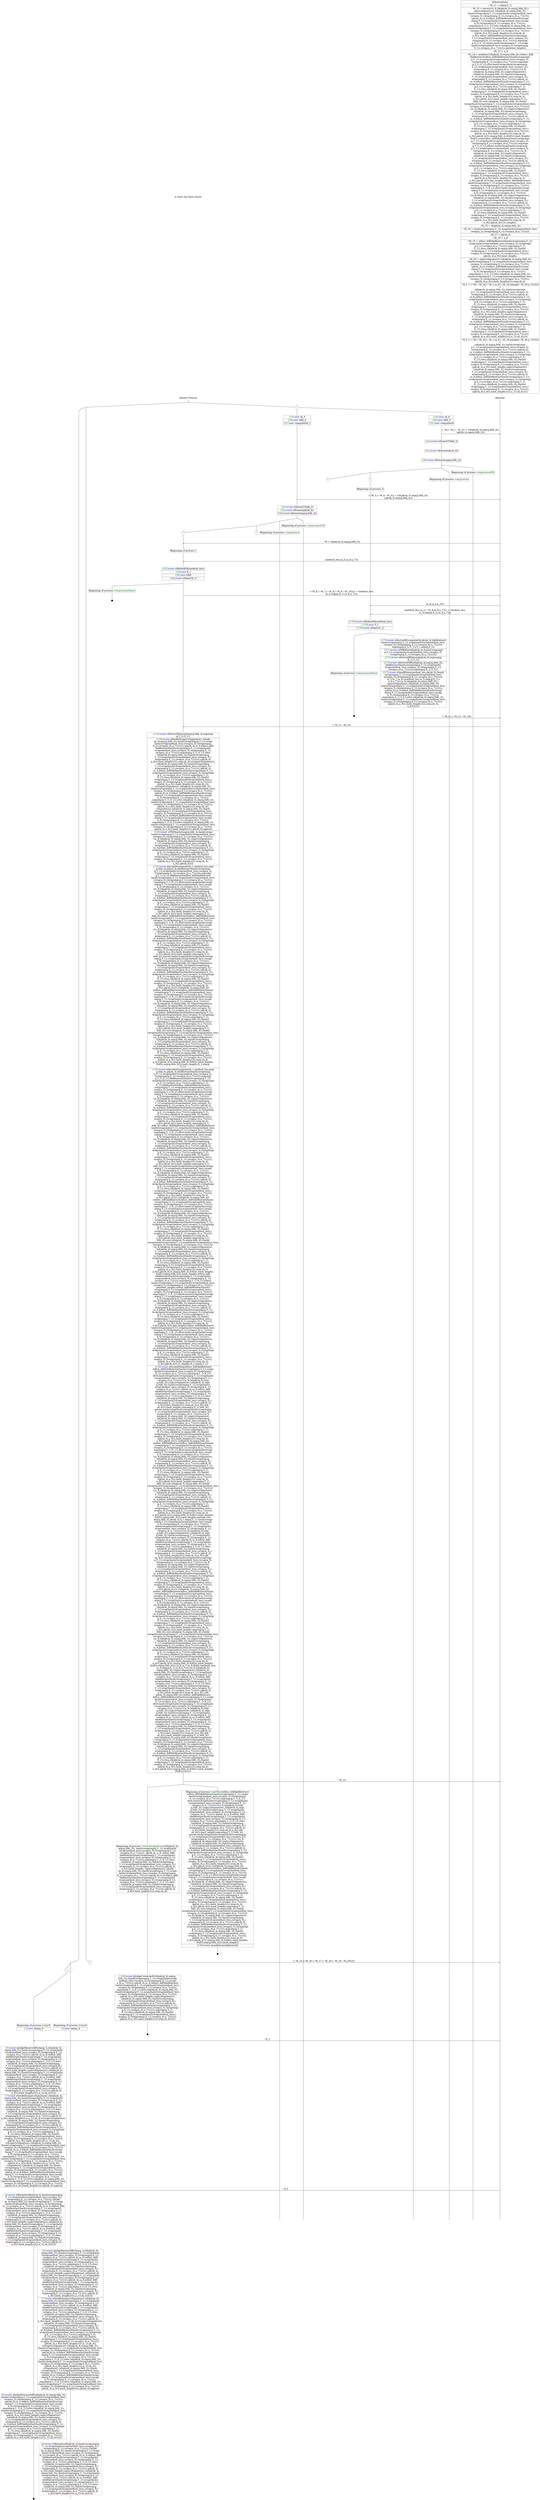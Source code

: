 digraph {
graph [ordering = out]
edge [arrowhead = none, penwidth = 1.6, fontsize = 30]
node [shape = point, width = 0, height = 0, fontsize = 30]
Trace [label = <A trace has been found.<br/>
>, shape = plaintext]
P0__0 [label = "Honest Process", shape = plaintext]
P__0 [label = "Attacker", shape = plaintext]
Trace -> P0__0 [label = "", style = invisible, weight = 100]{rank = same; P0__0 P__0}
P0__0 -> P0__1 [label = <>, weight = 100]
/*RPar */
P0__1 -> P0_1__1 [label = <>]
P0__1 -> P0_0__1 [label = <>]
P0__1 [label = "", fixedsize = false, width = 0, height = 0, shape = none]
{rank = same; P0_0__1 P0_1__1}
P0_0__1 [label = "!", shape = ellipse]
{rank = same; P0_0_1__1 P0_0_0__1}
P0_0_1__1 [label = "", fixedsize = false, width = 0, height = 0, shape = none]
P0_0__1 -> P0_0_1__1 [label = <>]
P0_0_0__1 [label = "", fixedsize = false, width = 0, height = 0, shape = none]
P0_0__1 -> P0_0_0__1 [label = <>]
P0_0_0__1 -> P0_0_0__2 [label = <>, weight = 100]
P0_0_0__2 [shape = plaintext, label = <<TABLE BORDER="0" CELLBORDER="1" CELLSPACING="0" CELLPADDING="4"> <TR><TD><FONT COLOR="darkgreen">{19}</FONT><FONT COLOR="blue">new </FONT>sk_4</TD></TR><TR><TD><FONT COLOR="darkgreen">{20}</FONT><FONT COLOR="blue">new </FONT>ltdh_3</TD></TR><TR><TD><FONT COLOR="darkgreen">{21}</FONT><FONT COLOR="blue">new </FONT>computerId</TD></TR></TABLE>>]
P0_0_0__2 -> P0_0_0__3 [label = <>, weight = 100]
P0_0_0__3 -> P0_0_0__4 [label = <>, weight = 100]
P__0 -> P__1 [label = <>, weight = 100]
{rank = same; P__1 P0_0_0__4}
P0_0_0__4 -> P0_0_0__5 [label = <>, weight = 100]
P__1 -> P__2 [label = <>, weight = 100]
{rank = same; P__2 P0_0_0__5}
P0_0_0__5 -> P__2 [label = <(~M,(~M_1,~M_2)) = (id(pk(sk_4),exp(g,ltdh_3)),<br/>
(pk(sk_4),exp(g,ltdh_3)))>, arrowhead = normal]
P0_0_0__5 -> P0_0_0__6 [label = <>, weight = 100]
P__2 -> P__3 [label = <>, weight = 100]
{rank = same; P__3 P0_0_0__6}
P0_0_0__6 -> P0_0_0__7 [label = <>, weight = 100]
P0_0_0__7 [shape = plaintext, label = <<TABLE BORDER="0" CELLBORDER="1" CELLSPACING="0" CELLPADDING="4"> <TR><TD><FONT COLOR="darkgreen">{24}</FONT><FONT COLOR="blue">event</FONT> eShareLT(ltdh_3)</TD></TR></TABLE>>]
P0_0_0__7 -> P0_0_0__8 [label = <>, weight = 100]
P0_0_0__8 -> P0_0_0__9 [label = <>, weight = 100]
P0_0_0__9 [color = red, shape = plaintext, label = <<TABLE BORDER="0" CELLBORDER="1" CELLSPACING="0" CELLPADDING="4"> <TR><TD><FONT COLOR="darkgreen">{25}</FONT><FONT COLOR="blue">event</FONT> eHonest(pk(sk_4))</TD></TR></TABLE>>]
P0_0_0__9 -> P0_0_0__10 [label = <>, weight = 100]
P0_0_0__10 -> P0_0_0__11 [label = <>, weight = 100]
P0_0_0__11 [shape = plaintext, label = <<TABLE BORDER="0" CELLBORDER="1" CELLSPACING="0" CELLPADDING="4"> <TR><TD><FONT COLOR="darkgreen">{26}</FONT><FONT COLOR="blue">event</FONT> eHonest(exp(g,ltdh_3))</TD></TR></TABLE>>]
P0_0_0__11 -> P0_0_0__12 [label = <>, weight = 100]
/*RPar */
P0_0_0__12 -> P0_0_0_1__12 [label = <>]
P0_0_0__12 -> P0_0_0_0__12 [label = <>]
P0_0_0__12 [label = "", fixedsize = false, width = 0, height = 0, shape = none]
{rank = same; P0_0_0_0__12 P0_0_0_1__12}
P0_0_0_0__12 -> P0_0_0_0__13 [label = <>, weight = 100]
P0_0_0_0__13 [shape = plaintext, label = <<TABLE BORDER="0" CELLBORDER="1" CELLSPACING="0" CELLPADDING="4"> <TR><TD>Beginning of process <FONT COLOR="darkgreen">compromiseDH</FONT></TD></TR></TABLE>>]
P0_0_0_0__13 -> P0_0_0_0__14 [label = <>, weight = 100]
/*RPar */
P0_0_0_1__12 -> P0_0_0_1_1__12 [label = <>]
P0_0_0_1__12 -> P0_0_0_1_0__12 [label = <>]
P0_0_0_1__12 [label = "", fixedsize = false, width = 0, height = 0, shape = none]
{rank = same; P0_0_0_1_0__12 P0_0_0_1_1__12}
P0_0_0_1_0__12 -> P0_0_0_1_0__13 [label = <>, weight = 100]
P0_0_0_1_0__13 [shape = plaintext, label = <<TABLE BORDER="0" CELLBORDER="1" CELLSPACING="0" CELLPADDING="4"> <TR><TD>Beginning of process <FONT COLOR="darkgreen">compromise</FONT></TD></TR></TABLE>>]
P0_0_0_1_0__13 -> P0_0_0_1_0__14 [label = <>, weight = 100]
/*RPar */
P0_0_0_1_1__12 -> P0_0_0_1_1_1__12 [label = <>]
P0_0_0_1_1__12 -> P0_0_0_1_1_0__12 [label = <>]
P0_0_0_1_1__12 [label = "", fixedsize = false, width = 0, height = 0, shape = none]
{rank = same; P0_0_0_1_1_0__12 P0_0_0_1_1_1__12}
P0_0_0_1_1_0__12 [label = "!", shape = ellipse]
P0_0_0_1_1_0_0__12 [label = "", fixedsize = false, width = 0, height = 0, shape = none]
P0_0_0_1_1_0__12 -> P0_0_0_1_1_0_0__12 [label = <>, weight = 100]
P0_0_0_1_1_0_0__12 -> P0_0_0_1_1_0_0__13 [label = <>, weight = 100]
P0_0_0_1_1_0_0__13 [shape = plaintext, label = <<TABLE BORDER="0" CELLBORDER="1" CELLSPACING="0" CELLPADDING="4"> <TR><TD>Beginning of process <FONT COLOR="darkgreen">R</FONT></TD></TR></TABLE>>]
P0_0_0_1_1_0_0__13 -> P0_0_0_1_1_0_0__14 [label = <>, weight = 100]
P0_0_0_1_1_1__12 [label = "!", shape = ellipse]
P0_0_1__1 -> P0_0_1__2 [label = <>, weight = 100]
P0_0_1__2 [shape = plaintext, label = <<TABLE BORDER="0" CELLBORDER="1" CELLSPACING="0" CELLPADDING="4"> <TR><TD><FONT COLOR="darkgreen">{19}</FONT><FONT COLOR="blue">new </FONT>sk_5</TD></TR><TR><TD><FONT COLOR="darkgreen">{20}</FONT><FONT COLOR="blue">new </FONT>ltdh_4</TD></TR><TR><TD><FONT COLOR="darkgreen">{21}</FONT><FONT COLOR="blue">new </FONT>computerId_1</TD></TR></TABLE>>]
P0_0_1__2 -> P0_0_1__3 [label = <>, weight = 100]
P0_0_1__3 -> P0_0_1__4 [label = <>, weight = 100]
P0_0_0_1_1_1__13 [label = "", style = invisible]
P0_0_0_1_1_1__12 -> P0_0_0_1_1_1__13 [label = <>, weight = 100, style = invisible]
P0_0_0_1_1_0_0__14 -> P0_0_0_1_1_0_0__15 [label = <>, weight = 100]
P0_0_0_1_0__14 -> P0_0_0_1_0__15 [label = <>, weight = 100]
P0_0_0_0__14 -> P0_0_0_0__15 [label = <>, weight = 100]
P__3 -> P__4 [label = <>, weight = 100]
{rank = same; P__4 P0_0_0_0__15 P0_0_0_1_0__15 P0_0_0_1_1_0_0__15 P0_0_0_1_1_1__13 P0_0_1__4}
P0_0_1__4 -> P0_0_1__5 [label = <>, weight = 100]
P__4 -> P__5 [label = <>, weight = 100]
{rank = same; P__5 P0_0_1__5}
P0_0_1__5 -> P__5 [label = <(~M_3,(~M_4,~M_5)) = (id(pk(sk_5),exp(g,ltdh_4)),<br/>
(pk(sk_5),exp(g,ltdh_4)))>, arrowhead = normal]
P0_0_1__5 -> P0_0_1__6 [label = <>, weight = 100]
P0_0_0_1_1_1__14 [label = "", style = invisible]
P0_0_0_1_1_1__13 -> P0_0_0_1_1_1__14 [label = <>, weight = 100, style = invisible]
P0_0_0_1_1_0_0__15 -> P0_0_0_1_1_0_0__16 [label = <>, weight = 100]
P0_0_0_1_0__15 -> P0_0_0_1_0__16 [label = <>, weight = 100]
P0_0_0_0__15 -> P0_0_0_0__16 [label = <>, weight = 100]
P__5 -> P__6 [label = <>, weight = 100]
{rank = same; P__6 P0_0_0_0__16 P0_0_0_1_0__16 P0_0_0_1_1_0_0__16 P0_0_0_1_1_1__14 P0_0_1__6}
P0_0_1__6 -> P0_0_1__7 [label = <>, weight = 100]
P0_0_1__7 [shape = plaintext, label = <<TABLE BORDER="0" CELLBORDER="1" CELLSPACING="0" CELLPADDING="4"> <TR><TD><FONT COLOR="darkgreen">{24}</FONT><FONT COLOR="blue">event</FONT> eShareLT(ltdh_4)</TD></TR><TR><TD><FONT COLOR="darkgreen">{25}</FONT><FONT COLOR="blue">event</FONT> eHonest(pk(sk_5))</TD></TR><TR><TD><FONT COLOR="darkgreen">{26}</FONT><FONT COLOR="blue">event</FONT> eHonest(exp(g,ltdh_4))</TD></TR></TABLE>>]
P0_0_1__7 -> P0_0_1__8 [label = <>, weight = 100]
/*RPar */
P0_0_1__8 -> P0_0_1_1__8 [label = <>]
P0_0_1__8 -> P0_0_1_0__8 [label = <>]
P0_0_1__8 [label = "", fixedsize = false, width = 0, height = 0, shape = none]
{rank = same; P0_0_1_0__8 P0_0_1_1__8}
P0_0_1_0__8 -> P0_0_1_0__9 [label = <>, weight = 100]
P0_0_1_0__9 [shape = plaintext, label = <<TABLE BORDER="0" CELLBORDER="1" CELLSPACING="0" CELLPADDING="4"> <TR><TD>Beginning of process <FONT COLOR="darkgreen">compromiseDH</FONT></TD></TR></TABLE>>]
P0_0_1_0__9 -> P0_0_1_0__10 [label = <>, weight = 100]
/*RPar */
P0_0_1_1__8 -> P0_0_1_1_1__8 [label = <>]
P0_0_1_1__8 -> P0_0_1_1_0__8 [label = <>]
P0_0_1_1__8 [label = "", fixedsize = false, width = 0, height = 0, shape = none]
{rank = same; P0_0_1_1_0__8 P0_0_1_1_1__8}
P0_0_1_1_0__8 -> P0_0_1_1_0__9 [label = <>, weight = 100]
P0_0_1_1_0__9 [shape = plaintext, label = <<TABLE BORDER="0" CELLBORDER="1" CELLSPACING="0" CELLPADDING="4"> <TR><TD>Beginning of process <FONT COLOR="darkgreen">compromise</FONT></TD></TR></TABLE>>]
P0_0_1_1_0__9 -> P0_0_1_1_0__10 [label = <>, weight = 100]
/*RPar */
P0_0_1_1_1__8 -> P0_0_1_1_1_1__8 [label = <>]
P0_0_1_1_1__8 -> P0_0_1_1_1_0__8 [label = <>]
P0_0_1_1_1__8 [label = "", fixedsize = false, width = 0, height = 0, shape = none]
{rank = same; P0_0_1_1_1_0__8 P0_0_1_1_1_1__8}
P0_0_1_1_1_0__8 [label = "!", shape = ellipse]
P0_0_1_1_1_1__8 [label = "!", shape = ellipse]
P0_0_1_1_1_1_0__8 [label = "", fixedsize = false, width = 0, height = 0, shape = none]
P0_0_1_1_1_1__8 -> P0_0_1_1_1_1_0__8 [label = <>, weight = 100]
/*RPar */
P0_1__1 -> P0_1_1__1 [label = <>]
P0_1__1 -> P0_1_0__1 [label = <>]
P0_1__1 [label = "", fixedsize = false, width = 0, height = 0, shape = none]
{rank = same; P0_1_0__1 P0_1_1__1}
P0_1_0__1 [label = "!", shape = ellipse]
/*RPar */
P0_1_1__1 -> P0_1_1_1__1 [label = <>]
P0_1_1__1 -> P0_1_1_0__1 [label = <>]
P0_1_1__1 [label = "", fixedsize = false, width = 0, height = 0, shape = none]
{rank = same; P0_1_1_0__1 P0_1_1_1__1}
P0_1_1_0__1 [label = "!", shape = ellipse]
{rank = same; P0_1_1_0_1__1 P0_1_1_0_0__1}
P0_1_1_0_1__1 [label = "", fixedsize = false, width = 0, height = 0, shape = none]
P0_1_1_0__1 -> P0_1_1_0_1__1 [label = <>]
P0_1_1_0_0__1 [label = "", fixedsize = false, width = 0, height = 0, shape = none]
P0_1_1_0__1 -> P0_1_1_0_0__1 [label = <>]
P0_1_1_0_0__1 -> P0_1_1_0_0__2 [label = <>, weight = 100]
P0_1_1_0_0__2 [shape = plaintext, label = <<TABLE BORDER="0" CELLBORDER="1" CELLSPACING="0" CELLPADDING="4"> <TR><TD>Beginning of process <FONT COLOR="darkgreen">JudgeR</FONT></TD></TR><TR><TD><FONT COLOR="darkgreen">{3}</FONT><FONT COLOR="blue">new </FONT>stamp_4</TD></TR></TABLE>>]
P0_1_1_0_0__2 -> P0_1_1_0_0__3 [label = <>, weight = 100]
P0_1_1_0_1__1 -> P0_1_1_0_1__2 [label = <>, weight = 100]
P0_1_1_0_1__2 [shape = plaintext, label = <<TABLE BORDER="0" CELLBORDER="1" CELLSPACING="0" CELLPADDING="4"> <TR><TD>Beginning of process <FONT COLOR="darkgreen">JudgeR</FONT></TD></TR><TR><TD><FONT COLOR="darkgreen">{3}</FONT><FONT COLOR="blue">new </FONT>stamp_5</TD></TR></TABLE>>]
P0_1_1_0_1__2 -> P0_1_1_0_1__3 [label = <>, weight = 100]
P0_1_1_1__1 [label = "!", shape = ellipse]
P0_0_1_1_1_1_0__8 -> P0_0_1_1_1_1_0__9 [label = <>, weight = 100]
P0_0_1_1_1_0__9 [label = "", style = invisible]
P0_0_1_1_1_0__8 -> P0_0_1_1_1_0__9 [label = <>, weight = 100, style = invisible]
P0_0_1_1_0__10 -> P0_0_1_1_0__11 [label = <>, weight = 100]
P0_0_1_0__10 -> P0_0_1_0__11 [label = <>, weight = 100]
P0_0_0_1_1_1__15 [label = "", style = invisible]
P0_0_0_1_1_1__14 -> P0_0_0_1_1_1__15 [label = <>, weight = 100, style = invisible]
P0_0_0_1_1_0_0__16 -> P0_0_0_1_1_0_0__17 [label = <>, weight = 100]
P0_0_0_1_0__16 -> P0_0_0_1_0__17 [label = <>, weight = 100]
P0_0_0_0__16 -> P0_0_0_0__17 [label = <>, weight = 100]
P__6 -> P__7 [label = <>, weight = 100]
{rank = same; P__7 P0_0_0_0__17 P0_0_0_1_0__17 P0_0_0_1_1_0_0__17 P0_0_0_1_1_1__15 P0_0_1_0__11 P0_0_1_1_0__11 P0_0_1_1_1_0__9 P0_0_1_1_1_1_0__9}
P0_0_1_1_1_1_0__9 -> P0_0_1_1_1_1_0__10 [label = <>, weight = 100]
P__7 -> P__8 [label = <>, weight = 100]
{rank = same; P__8 P0_0_1_1_1_1_0__10}
P0_0_1_1_1_1_0__10 -> P__8 [label = <~M = id(pk(sk_4),exp(g,ltdh_3))>, dir = back, arrowhead = normal]
P0_0_1_1_1_1_0__10 -> P0_0_1_1_1_1_0__11 [label = <>, weight = 100]
P0_0_1_1_1_0__10 [label = "", style = invisible]
P0_0_1_1_1_0__9 -> P0_0_1_1_1_0__10 [label = <>, weight = 100, style = invisible]
P0_0_1_1_0__11 -> P0_0_1_1_0__12 [label = <>, weight = 100]
P0_0_1_0__11 -> P0_0_1_0__12 [label = <>, weight = 100]
P0_0_0_1_1_1__16 [label = "", style = invisible]
P0_0_0_1_1_1__15 -> P0_0_0_1_1_1__16 [label = <>, weight = 100, style = invisible]
P0_0_0_1_1_0_0__17 -> P0_0_0_1_1_0_0__18 [label = <>, weight = 100]
P0_0_0_1_0__17 -> P0_0_0_1_0__18 [label = <>, weight = 100]
P0_0_0_0__17 -> P0_0_0_0__18 [label = <>, weight = 100]
P__8 -> P__9 [label = <>, weight = 100]
{rank = same; P__9 P0_0_0_0__18 P0_0_0_1_0__18 P0_0_0_1_1_0_0__18 P0_0_0_1_1_1__16 P0_0_1_0__12 P0_0_1_1_0__12 P0_0_1_1_1_0__10 P0_0_1_1_1_1_0__11}
P0_0_1_1_1_1_0__11 -> P0_0_1_1_1_1_0__12 [label = <>, weight = 100]
P0_0_1_1_1_1_0__12 [shape = plaintext, label = <<TABLE BORDER="0" CELLBORDER="1" CELLSPACING="0" CELLPADDING="4"> <TR><TD>Beginning of process <FONT COLOR="darkgreen">I</FONT></TD></TR></TABLE>>]
P0_0_1_1_1_1_0__12 -> P0_0_1_1_1_1_0__13 [label = <>, weight = 100]
P0_0_1_1_1_1_0__13 -> P0_0_1_1_1_1_0__14 [label = <>, weight = 100]
P0_0_1_1_1_0__11 [label = "", style = invisible]
P0_0_1_1_1_0__10 -> P0_0_1_1_1_0__11 [label = <>, weight = 100, style = invisible]
P0_0_1_1_0__12 -> P0_0_1_1_0__13 [label = <>, weight = 100]
P0_0_1_0__12 -> P0_0_1_0__13 [label = <>, weight = 100]
P0_0_0_1_1_1__17 [label = "", style = invisible]
P0_0_0_1_1_1__16 -> P0_0_0_1_1_1__17 [label = <>, weight = 100, style = invisible]
P0_0_0_1_1_0_0__18 -> P0_0_0_1_1_0_0__19 [label = <>, weight = 100]
P0_0_0_1_0__18 -> P0_0_0_1_0__19 [label = <>, weight = 100]
P0_0_0_0__18 -> P0_0_0_0__19 [label = <>, weight = 100]
P__9 -> P__10 [label = <>, weight = 100]
{rank = same; P__10 P0_0_0_0__19 P0_0_0_1_0__19 P0_0_0_1_1_0_0__19 P0_0_0_1_1_1__17 P0_0_1_0__13 P0_0_1_1_0__13 P0_0_1_1_1_0__11 P0_0_1_1_1_1_0__14}
P0_0_1_1_1_1_0__14 -> P0_0_1_1_1_1_0__15 [label = <>, weight = 100]
P__10 -> P__11 [label = <>, weight = 100]
{rank = same; P__11 P0_0_1_1_1_1_0__15}
P0_0_1_1_1_1_0__15 -> P__11 [label = <(method_two,(a_5,(a_6,a_7)))>, dir = back, arrowhead = normal]
P0_0_1_1_1_1_0__15 -> P0_0_1_1_1_1_0__16 [label = <>, weight = 100]
P0_0_1_1_1_0__12 [label = "", style = invisible]
P0_0_1_1_1_0__11 -> P0_0_1_1_1_0__12 [label = <>, weight = 100, style = invisible]
P0_0_1_1_0__13 -> P0_0_1_1_0__14 [label = <>, weight = 100]
P0_0_1_0__13 -> P0_0_1_0__14 [label = <>, weight = 100]
P0_0_0_1_1_1__18 [label = "", style = invisible]
P0_0_0_1_1_1__17 -> P0_0_0_1_1_1__18 [label = <>, weight = 100, style = invisible]
P0_0_0_1_1_0_0__19 -> P0_0_0_1_1_0_0__20 [label = <>, weight = 100]
P0_0_0_1_0__19 -> P0_0_0_1_0__20 [label = <>, weight = 100]
P0_0_0_0__19 -> P0_0_0_0__20 [label = <>, weight = 100]
P__11 -> P__12 [label = <>, weight = 100]
{rank = same; P__12 P0_0_0_0__20 P0_0_0_1_0__20 P0_0_0_1_1_0_0__20 P0_0_0_1_1_1__18 P0_0_1_0__14 P0_0_1_1_0__14 P0_0_1_1_1_0__12 P0_0_1_1_1_1_0__16}
P0_0_1_1_1_1_0__16 -> P0_0_1_1_1_1_0__17 [label = <>, weight = 100]
P0_0_1_1_1_1_0__17 [shape = plaintext, label = <<TABLE BORDER="0" CELLBORDER="1" CELLSPACING="0" CELLPADDING="4"> <TR><TD><FONT COLOR="darkgreen">{33}</FONT><FONT COLOR="blue">event</FONT> eMethodOk(method_two)</TD></TR><TR><TD><FONT COLOR="darkgreen">{34}</FONT><FONT COLOR="blue">new </FONT>X_1</TD></TR><TR><TD><FONT COLOR="darkgreen">{35}</FONT><FONT COLOR="blue">new </FONT>EAD</TD></TR><TR><TD><FONT COLOR="darkgreen">{36}</FONT><FONT COLOR="blue">event</FONT> eShare(X_1)</TD></TR></TABLE>>]
P0_0_1_1_1_1_0__17 -> P0_0_1_1_1_1_0__18 [label = <>, weight = 100]
/*RPar */
P0_0_1_1_1_1_0__18 -> P0_0_1_1_1_1_0_1__18 [label = <>]
P0_0_1_1_1_1_0__18 -> P0_0_1_1_1_1_0_0__18 [label = <>]
P0_0_1_1_1_1_0__18 [label = "", fixedsize = false, width = 0, height = 0, shape = none]
{rank = same; P0_0_1_1_1_1_0_0__18 P0_0_1_1_1_1_0_1__18}
P0_0_1_1_1_1_0_0__18 -> P0_0_1_1_1_1_0_0__19 [label = <>, weight = 100]
P0_0_1_1_1_0__13 [label = "", style = invisible]
P0_0_1_1_1_0__12 -> P0_0_1_1_1_0__13 [label = <>, weight = 100, style = invisible]
P0_0_1_1_0__14 -> P0_0_1_1_0__15 [label = <>, weight = 100]
P0_0_1_0__14 -> P0_0_1_0__15 [label = <>, weight = 100]
P0_0_0_1_1_1__19 [label = "", style = invisible]
P0_0_0_1_1_1__18 -> P0_0_0_1_1_1__19 [label = <>, weight = 100, style = invisible]
P0_0_0_1_1_0_0__20 -> P0_0_0_1_1_0_0__21 [label = <>, weight = 100]
P0_0_0_1_0__20 -> P0_0_0_1_0__21 [label = <>, weight = 100]
P0_0_0_0__20 -> P0_0_0_0__21 [label = <>, weight = 100]
P__12 -> P__13 [label = <>, weight = 100]
{rank = same; P__13 P0_0_0_0__21 P0_0_0_1_0__21 P0_0_0_1_1_0_0__21 P0_0_0_1_1_1__19 P0_0_1_0__15 P0_0_1_1_0__15 P0_0_1_1_1_0__13 P0_0_1_1_1_1_0_0__19}
P0_0_1_1_1_1_0_0__19 -> P0_0_1_1_1_1_0_0__20 [label = <>, weight = 100]
P__13 -> P__14 [label = <>, weight = 100]
{rank = same; P__14 P0_0_1_1_1_1_0_0__20}
P0_0_1_1_1_1_0_0__20 -> P__14 [label = <(~M_6,(~M_7,(~M_8,(~M_9,~M_10)))) = (method_two,<br/>
(a_5,(exp(g,X_1),(a_6,a_7))))>, arrowhead = normal]
P0_0_1_1_1_1_0_0__20 -> P0_0_1_1_1_1_0_0__21 [label = <>, weight = 100]
P0_0_1_1_1_0__14 [label = "", style = invisible]
P0_0_1_1_1_0__13 -> P0_0_1_1_1_0__14 [label = <>, weight = 100, style = invisible]
P0_0_1_1_0__15 -> P0_0_1_1_0__16 [label = <>, weight = 100]
P0_0_1_0__15 -> P0_0_1_0__16 [label = <>, weight = 100]
P0_0_0_1_1_1__20 [label = "", style = invisible]
P0_0_0_1_1_1__19 -> P0_0_0_1_1_1__20 [label = <>, weight = 100, style = invisible]
P0_0_0_1_1_0_0__21 -> P0_0_0_1_1_0_0__22 [label = <>, weight = 100]
P0_0_0_1_0__21 -> P0_0_0_1_0__22 [label = <>, weight = 100]
P0_0_0_0__21 -> P0_0_0_0__22 [label = <>, weight = 100]
P__14 -> P__15 [label = <>, weight = 100]
{rank = same; P__15 P0_0_0_0__22 P0_0_0_1_0__22 P0_0_0_1_1_0_0__22 P0_0_0_1_1_1__20 P0_0_1_0__16 P0_0_1_1_0__16 P0_0_1_1_1_0__14 P0_0_1_1_1_1_0_0__21}
P0_0_1_1_1_1_0_1__18 -> P0_0_1_1_1_1_0_1__19 [label = <>, weight = 100]
P0_0_1_1_1_1_0_1__19 [shape = plaintext, label = <<TABLE BORDER="0" CELLBORDER="1" CELLSPACING="0" CELLPADDING="4"> <TR><TD>Beginning of process <FONT COLOR="darkgreen">CompromiseShare</FONT></TD></TR></TABLE>>]
P0_0_1_1_1_1_0_1__19 -> P0_0_1_1_1_1_0_1__20 [label = <>, weight = 100]
P0_0_1_1_1_1_0_1__21 [label = "", width = 0.3, height = 0.3]
P0_0_1_1_1_1_0_1__20 -> P0_0_1_1_1_1_0_1__21 [label = <>, weight = 100]
P0_0_0_1_1_0_0__22 -> P0_0_0_1_1_0_0__23 [label = <>, weight = 100]
P0_0_0_1_0__22 -> P0_0_0_1_0__23 [label = <>, weight = 100]
P0_0_0_0__22 -> P0_0_0_0__23 [label = <>, weight = 100]
P__15 -> P__16 [label = <>, weight = 100]
{rank = same; P__16 P0_0_0_0__23 P0_0_0_1_0__23 P0_0_0_1_1_0_0__23}
P0_0_0_1_1_0_0__23 -> P0_0_0_1_1_0_0__24 [label = <>, weight = 100]
P__16 -> P__17 [label = <>, weight = 100]
{rank = same; P__17 P0_0_0_1_1_0_0__24}
P0_0_0_1_1_0_0__24 -> P__17 [label = <(a_8,(a_9,a_10))>, dir = back, arrowhead = normal]
P0_0_0_1_1_0_0__24 -> P0_0_0_1_1_0_0__25 [label = <>, weight = 100]
P0_0_0_1_0__23 -> P0_0_0_1_0__24 [label = <>, weight = 100]
P0_0_0_0__23 -> P0_0_0_0__24 [label = <>, weight = 100]
P__17 -> P__18 [label = <>, weight = 100]
{rank = same; P__18 P0_0_0_0__24 P0_0_0_1_0__24 P0_0_0_1_1_0_0__25}
P0_0_0_1_1_0_0__25 -> P0_0_0_1_1_0_0__26 [label = <>, weight = 100]
P0_0_0_1_0__24 -> P0_0_0_1_0__25 [label = <>, weight = 100]
P0_0_0_0__24 -> P0_0_0_0__25 [label = <>, weight = 100]
P__18 -> P__19 [label = <>, weight = 100]
{rank = same; P__19 P0_0_0_0__25 P0_0_0_1_0__25 P0_0_0_1_1_0_0__26}
P0_0_0_1_1_0_0__26 -> P0_0_0_1_1_0_0__27 [label = <>, weight = 100]
P__19 -> P__20 [label = <>, weight = 100]
{rank = same; P__20 P0_0_0_1_1_0_0__27}
P0_0_0_1_1_0_0__27 -> P__20 [label = <(method_two,(a_5,(~M_8,(a_6,a_7)))) = (method_two,<br/>
(a_5,(exp(g,X_1),(a_6,a_7))))>, dir = back, arrowhead = normal]
P0_0_0_1_1_0_0__27 -> P0_0_0_1_1_0_0__28 [label = <>, weight = 100]
P0_0_0_1_0__25 -> P0_0_0_1_0__26 [label = <>, weight = 100]
P0_0_0_0__25 -> P0_0_0_0__26 [label = <>, weight = 100]
P__20 -> P__21 [label = <>, weight = 100]
{rank = same; P__21 P0_0_0_0__26 P0_0_0_1_0__26 P0_0_0_1_1_0_0__28}
P0_0_0_1_1_0_0__28 -> P0_0_0_1_1_0_0__29 [label = <>, weight = 100]
P0_0_0_1_1_0_0__29 [shape = plaintext, label = <<TABLE BORDER="0" CELLBORDER="1" CELLSPACING="0" CELLPADDING="4"> <TR><TD><FONT COLOR="darkgreen">{176}</FONT><FONT COLOR="blue">event</FONT> eMethodOk(method_two)</TD></TR><TR><TD><FONT COLOR="darkgreen">{178}</FONT><FONT COLOR="blue">new </FONT>Y_1</TD></TR><TR><TD><FONT COLOR="darkgreen">{179}</FONT><FONT COLOR="blue">event</FONT> eShare(Y_1)</TD></TR></TABLE>>]
P0_0_0_1_1_0_0__29 -> P0_0_0_1_1_0_0__30 [label = <>, weight = 100]
/*RPar */
P0_0_0_1_1_0_0__30 -> P0_0_0_1_1_0_0_1__30 [label = <>]
P0_0_0_1_1_0_0__30 -> P0_0_0_1_1_0_0_0__30 [label = <>]
P0_0_0_1_1_0_0__30 [label = "", fixedsize = false, width = 0, height = 0, shape = none]
{rank = same; P0_0_0_1_1_0_0_0__30 P0_0_0_1_1_0_0_1__30}
P0_0_0_1_1_0_0_0__30 -> P0_0_0_1_1_0_0_0__31 [label = <>, weight = 100]
P0_0_0_1_1_0_0_0__31 [shape = plaintext, label = <<TABLE BORDER="0" CELLBORDER="1" CELLSPACING="0" CELLPADDING="4"> <TR><TD><FONT COLOR="darkgreen">{270}</FONT><FONT COLOR="blue">event</FONT> eDerivedR(computerId,pk(sk_4),hkdfextract(<br/>
hash((wrap(exp(g,Y_1)),wrap(hash((wrap(method_two),<br/>
(wrap(a_5),(wrap(exp(g,X_1)),(wrap(a_6),a_7)))))))),<br/>
exp(exp(g,X_1),Y_1)),Y_1,exp(g,X_1))</TD></TR><TR><TD><FONT COLOR="darkgreen">{271}</FONT><FONT COLOR="blue">event</FONT> eTHRShared(pk(sk_4),hash((wrap(exp(<br/>
g,Y_1)),wrap(hash((wrap(method_two),(wrap(a_5),<br/>
(wrap(exp(g,X_1)),(wrap(a_6),a_7)))))))))</TD></TR><TR><TD><FONT COLOR="darkgreen">{272}</FONT><FONT COLOR="blue">event</FONT> eDerivedRShared(pk(sk_4),exp(exp(g,<br/>
X_1),Y_1))</TD></TR><TR><TD><FONT COLOR="darkgreen">{273}</FONT><FONT COLOR="blue">event</FONT> eDerivedIdR(id(pk(sk_4),exp(g,ltdh_3)),<br/>
hkdfextract(hash((wrap(exp(g,Y_1)),wrap(hash((<br/>
wrap(method_two),(wrap(a_5),(wrap(exp(g,X_1)),<br/>
(wrap(a_6),a_7)))))))),exp(exp(g,X_1),Y_1)))</TD></TR><TR><TD><FONT COLOR="darkgreen">{275}</FONT><FONT COLOR="blue">event</FONT> eSendRData(method_two,pk(sk_4),(hash(<br/>
(wrap(exp(g,Y_1)),wrap(hash((wrap(method_two),<br/>
(wrap(a_5),(wrap(exp(g,X_1)),(wrap(a_6),a_7)))))))),<br/>
(a_5,(a_7,(a_9,((method_two,(a_5,(exp(g,X_1),(<br/>
a_6,a_7)))),(a_8,(id(pk(sk_4),exp(g,ltdh_3)),(<br/>
sign((sSignature1,(id(pk(sk_4),exp(g,ltdh_3)),<br/>
(hash((wrap(exp(g,Y_1)),wrap(hash((wrap(method_two),<br/>
(wrap(a_5),(wrap(exp(g,X_1)),(wrap(a_6),a_7)))))))),<br/>
(pk(sk_4),(a_9,edhoc_kdf(hkdfextract(hash((wrap(<br/>
exp(g,Y_1)),wrap(hash((wrap(method_two),(wrap(<br/>
a_5),(wrap(exp(g,X_1)),(wrap(a_6),a_7)))))))),<br/>
exp(exp(g,X_1),Y_1)),stwo,(id(pk(sk_4),exp(g,ltdh_3)),<br/>
(hash((wrap(exp(g,Y_1)),wrap(hash((wrap(method_two),<br/>
(wrap(a_5),(wrap(exp(g,X_1)),(wrap(a_6),a_7)))))))),<br/>
(pk(sk_4),a_9))),hash_length)))))),srep,sk_4),<br/>
a_9)))))))))</TD></TR></TABLE>>]
P0_0_0_1_1_0_0_0__31 -> P0_0_0_1_1_0_0_0__32 [label = <>, weight = 100]
P0_0_0_1_1_0_0_0__32 -> P0_0_0_1_1_0_0_0__33 [label = <>, weight = 100]
P0_0_0_1_0__26 -> P0_0_0_1_0__27 [label = <>, weight = 100]
P0_0_0_0__26 -> P0_0_0_0__27 [label = <>, weight = 100]
P__21 -> P__22 [label = <>, weight = 100]
{rank = same; P__22 P0_0_0_0__27 P0_0_0_1_0__27 P0_0_0_1_1_0_0_0__33}
P0_0_0_1_1_0_0_0__33 -> P0_0_0_1_1_0_0_0__34 [label = <>, weight = 100]
P__22 -> P__23 [label = <>, weight = 100]
{rank = same; P__23 P0_0_0_1_1_0_0_0__34}
P0_0_0_1_1_0_0_0__34 -> P__23 [label = <(~M_11,(~M_12,~M_13))>, arrowhead = normal]
P0_0_0_1_1_0_0_0__34 -> P0_0_0_1_1_0_0_0__35 [label = <>, weight = 100]
P0_0_0_1_0__27 -> P0_0_0_1_0__28 [label = <>, weight = 100]
P0_0_0_0__27 -> P0_0_0_0__28 [label = <>, weight = 100]
P__23 -> P__24 [label = <>, weight = 100]
{rank = same; P__24 P0_0_0_0__28 P0_0_0_1_0__28 P0_0_0_1_1_0_0_0__35}
P0_0_0_1_1_0_0_1__30 -> P0_0_0_1_1_0_0_1__31 [label = <>, weight = 100]
P0_0_0_1_1_0_0_1__31 [shape = plaintext, label = <<TABLE BORDER="0" CELLBORDER="1" CELLSPACING="0" CELLPADDING="4"> <TR><TD>Beginning of process <FONT COLOR="darkgreen">CompromiseShare</FONT></TD></TR></TABLE>>]
P0_0_0_1_1_0_0_1__31 -> P0_0_0_1_1_0_0_1__32 [label = <>, weight = 100]
P0_0_0_1_1_0_0_1__33 [label = "", width = 0.3, height = 0.3]
P0_0_0_1_1_0_0_1__32 -> P0_0_0_1_1_0_0_1__33 [label = <>, weight = 100]
P0_0_1_1_1_1_0_0__21 -> P0_0_1_1_1_1_0_0__22 [label = <>, weight = 100]
P0_0_1_1_1_0__15 [label = "", style = invisible]
P0_0_1_1_1_0__14 -> P0_0_1_1_1_0__15 [label = <>, weight = 100, style = invisible]
P0_0_1_1_0__16 -> P0_0_1_1_0__17 [label = <>, weight = 100]
P0_0_1_0__16 -> P0_0_1_0__17 [label = <>, weight = 100]
P0_0_0_1_1_1__21 [label = "", style = invisible]
P0_0_0_1_1_1__20 -> P0_0_0_1_1_1__21 [label = <>, weight = 100, style = invisible]
P0_0_0_1_1_0_0_1__34 [label = "", style = invisible]
P0_0_0_1_1_0_0_1__33 -> P0_0_0_1_1_0_0_1__34 [label = <>, weight = 100, style = invisible]
P0_0_0_1_1_0_0_0__35 -> P0_0_0_1_1_0_0_0__36 [label = <>, weight = 100]
P0_0_0_1_0__28 -> P0_0_0_1_0__29 [label = <>, weight = 100]
P0_0_0_0__28 -> P0_0_0_0__29 [label = <>, weight = 100]
P__24 -> P__25 [label = <>, weight = 100]
{rank = same; P__25 P0_0_0_0__29 P0_0_0_1_0__29 P0_0_0_1_1_0_0_0__36 P0_0_0_1_1_0_0_1__34 P0_0_0_1_1_1__21 P0_0_1_0__17 P0_0_1_1_0__17 P0_0_1_1_1_0__15 P0_0_1_1_1_1_0_0__22}
P0_0_1_1_1_1_0_0__22 -> P0_0_1_1_1_1_0_0__23 [label = <>, weight = 100]
P__25 -> P__26 [label = <>, weight = 100]
{rank = same; P__26 P0_0_1_1_1_1_0_0__23}
P0_0_1_1_1_1_0_0__23 -> P__26 [label = <(~M_11,~M_12)>, dir = back, arrowhead = normal]
P0_0_1_1_1_1_0_0__23 -> P0_0_1_1_1_1_0_0__24 [label = <>, weight = 100]
P0_0_1_1_1_0__16 [label = "", style = invisible]
P0_0_1_1_1_0__15 -> P0_0_1_1_1_0__16 [label = <>, weight = 100, style = invisible]
P0_0_1_1_0__17 -> P0_0_1_1_0__18 [label = <>, weight = 100]
P0_0_1_0__17 -> P0_0_1_0__18 [label = <>, weight = 100]
P0_0_0_1_1_1__22 [label = "", style = invisible]
P0_0_0_1_1_1__21 -> P0_0_0_1_1_1__22 [label = <>, weight = 100, style = invisible]
P0_0_0_1_1_0_0_1__35 [label = "", style = invisible]
P0_0_0_1_1_0_0_1__34 -> P0_0_0_1_1_0_0_1__35 [label = <>, weight = 100, style = invisible]
P0_0_0_1_1_0_0_0__36 -> P0_0_0_1_1_0_0_0__37 [label = <>, weight = 100]
P0_0_0_1_0__29 -> P0_0_0_1_0__30 [label = <>, weight = 100]
P0_0_0_0__29 -> P0_0_0_0__30 [label = <>, weight = 100]
P__26 -> P__27 [label = <>, weight = 100]
{rank = same; P__27 P0_0_0_0__30 P0_0_0_1_0__30 P0_0_0_1_1_0_0_0__37 P0_0_0_1_1_0_0_1__35 P0_0_0_1_1_1__22 P0_0_1_0__18 P0_0_1_1_0__18 P0_0_1_1_1_0__16 P0_0_1_1_1_1_0_0__24}
P0_0_1_1_1_1_0_0__24 -> P0_0_1_1_1_1_0_0__25 [label = <>, weight = 100]
P0_0_1_1_1_1_0_0__25 [shape = plaintext, label = <<TABLE BORDER="0" CELLBORDER="1" CELLSPACING="0" CELLPADDING="4"> <TR><TD><FONT COLOR="darkgreen">{116}</FONT><FONT COLOR="blue">event</FONT> eDerivedIShared(exp(g,ltdh_4),exp(exp(<br/>
g,Y_1),X_1))</TD></TR><TR><TD><FONT COLOR="darkgreen">{118}</FONT><FONT COLOR="blue">event</FONT> eVerified(sign((sSignature1,(id(pk(<br/>
sk_4),exp(g,ltdh_3)),(hash((wrap(exp(g,Y_1)),wrap(<br/>
hash((wrap(method_two),(wrap(a_5),(wrap(exp(g,<br/>
X_1)),(wrap(a_6),a_7)))))))),(pk(sk_4),(a_9,edhoc_kdf(<br/>
hkdfextract(hash((wrap(exp(g,Y_1)),wrap(hash((<br/>
wrap(method_two),(wrap(a_5),(wrap(exp(g,X_1)),<br/>
(wrap(a_6),a_7)))))))),exp(exp(g,Y_1),X_1)),stwo,<br/>
(id(pk(sk_4),exp(g,ltdh_3)),(hash((wrap(exp(g,<br/>
Y_1)),wrap(hash((wrap(method_two),(wrap(a_5),(<br/>
wrap(exp(g,X_1)),(wrap(a_6),a_7)))))))),(pk(sk_4),<br/>
a_9))),hash_length)))))),srep,sk_4),e1(sign((sSignature1,<br/>
(id(pk(sk_4),exp(g,ltdh_3)),(hash((wrap(exp(g,<br/>
Y_1)),wrap(hash((wrap(method_two),(wrap(a_5),(<br/>
wrap(exp(g,X_1)),(wrap(a_6),a_7)))))))),(pk(sk_4),<br/>
(a_9,edhoc_kdf(hkdfextract(hash((wrap(exp(g,Y_1)),<br/>
wrap(hash((wrap(method_two),(wrap(a_5),(wrap(exp(<br/>
g,X_1)),(wrap(a_6),a_7)))))))),exp(exp(g,Y_1),<br/>
X_1)),stwo,(id(pk(sk_4),exp(g,ltdh_3)),(hash((<br/>
wrap(exp(g,Y_1)),wrap(hash((wrap(method_two),(<br/>
wrap(a_5),(wrap(exp(g,X_1)),(wrap(a_6),a_7)))))))),<br/>
(pk(sk_4),a_9))),hash_length)))))),srep,sk_4)),<br/>
e3(sign((sSignature1,(id(pk(sk_4),exp(g,ltdh_3)),<br/>
(hash((wrap(exp(g,Y_1)),wrap(hash((wrap(method_two),<br/>
(wrap(a_5),(wrap(exp(g,X_1)),(wrap(a_6),a_7)))))))),<br/>
(pk(sk_4),(a_9,edhoc_kdf(hkdfextract(hash((wrap(<br/>
exp(g,Y_1)),wrap(hash((wrap(method_two),(wrap(<br/>
a_5),(wrap(exp(g,X_1)),(wrap(a_6),a_7)))))))),<br/>
exp(exp(g,Y_1),X_1)),stwo,(id(pk(sk_4),exp(g,ltdh_3)),<br/>
(hash((wrap(exp(g,Y_1)),wrap(hash((wrap(method_two),<br/>
(wrap(a_5),(wrap(exp(g,X_1)),(wrap(a_6),a_7)))))))),<br/>
(pk(sk_4),a_9))),hash_length)))))),srep,sk_4)),<br/>
(sSignature1,(id(pk(sk_4),exp(g,ltdh_3)),(hash(<br/>
(wrap(exp(g,Y_1)),wrap(hash((wrap(method_two),<br/>
(wrap(a_5),(wrap(exp(g,X_1)),(wrap(a_6),a_7)))))))),<br/>
(pk(sk_4),(a_9,edhoc_kdf(hkdfextract(hash((wrap(<br/>
exp(g,Y_1)),wrap(hash((wrap(method_two),(wrap(<br/>
a_5),(wrap(exp(g,X_1)),(wrap(a_6),a_7)))))))),<br/>
exp(exp(g,Y_1),X_1)),stwo,(id(pk(sk_4),exp(g,ltdh_3)),<br/>
(hash((wrap(exp(g,Y_1)),wrap(hash((wrap(method_two),<br/>
(wrap(a_5),(wrap(exp(g,X_1)),(wrap(a_6),a_7)))))))),<br/>
(pk(sk_4),a_9))),hash_length)))))),pk(sk_4),sigtrue)<br/>
</TD></TR><TR><TD><FONT COLOR="darkgreen">{120}</FONT><FONT COLOR="blue">event</FONT> eTHIShared(exp(g,ltdh_4),hash((wrap(<br/>
hash((wrap(exp(g,Y_1)),wrap(hash((wrap(method_two),<br/>
(wrap(a_5),(wrap(exp(g,X_1)),(wrap(a_6),a_7))))))))),<br/>
((a_8,(id(pk(sk_4),exp(g,ltdh_3)),(sign((sSignature1,<br/>
(id(pk(sk_4),exp(g,ltdh_3)),(hash((wrap(exp(g,<br/>
Y_1)),wrap(hash((wrap(method_two),(wrap(a_5),(<br/>
wrap(exp(g,X_1)),(wrap(a_6),a_7)))))))),(pk(sk_4),<br/>
(a_9,edhoc_kdf(hkdfextract(hash((wrap(exp(g,Y_1)),<br/>
wrap(hash((wrap(method_two),(wrap(a_5),(wrap(exp(<br/>
g,X_1)),(wrap(a_6),a_7)))))))),exp(exp(g,Y_1),<br/>
X_1)),stwo,(id(pk(sk_4),exp(g,ltdh_3)),(hash((<br/>
wrap(exp(g,Y_1)),wrap(hash((wrap(method_two),(<br/>
wrap(a_5),(wrap(exp(g,X_1)),(wrap(a_6),a_7)))))))),<br/>
(pk(sk_4),a_9))),hash_length)))))),srep,sk_4),<br/>
a_9))),pk(sk_4)))))</TD></TR><TR><TD><FONT COLOR="darkgreen">{132}</FONT><FONT COLOR="blue">event</FONT> eAcceptI(computerId_1,method_two,exp(<br/>
g,ltdh_4),pk(sk_4),hkdfextract(hash((wrap(exp(<br/>
g,Y_1)),wrap(hash((wrap(method_two),(wrap(a_5),<br/>
(wrap(exp(g,X_1)),(wrap(a_6),a_7)))))))),exp(exp(<br/>
g,Y_1),X_1)),hkdfextract(edhoc_kdf(hkdfextract(<br/>
hash((wrap(exp(g,Y_1)),wrap(hash((wrap(method_two),<br/>
(wrap(a_5),(wrap(exp(g,X_1)),(wrap(a_6),a_7)))))))),<br/>
exp(exp(g,Y_1),X_1)),sfive,hash((wrap(hash((wrap(<br/>
exp(g,Y_1)),wrap(hash((wrap(method_two),(wrap(<br/>
a_5),(wrap(exp(g,X_1)),(wrap(a_6),a_7))))))))),<br/>
((a_8,(id(pk(sk_4),exp(g,ltdh_3)),(sign((sSignature1,<br/>
(id(pk(sk_4),exp(g,ltdh_3)),(hash((wrap(exp(g,<br/>
Y_1)),wrap(hash((wrap(method_two),(wrap(a_5),(<br/>
wrap(exp(g,X_1)),(wrap(a_6),a_7)))))))),(pk(sk_4),<br/>
(a_9,edhoc_kdf(hkdfextract(hash((wrap(exp(g,Y_1)),<br/>
wrap(hash((wrap(method_two),(wrap(a_5),(wrap(exp(<br/>
g,X_1)),(wrap(a_6),a_7)))))))),exp(exp(g,Y_1),<br/>
X_1)),stwo,(id(pk(sk_4),exp(g,ltdh_3)),(hash((<br/>
wrap(exp(g,Y_1)),wrap(hash((wrap(method_two),(<br/>
wrap(a_5),(wrap(exp(g,X_1)),(wrap(a_6),a_7)))))))),<br/>
(pk(sk_4),a_9))),hash_length)))))),srep,sk_4),<br/>
a_9))),pk(sk_4)))),hash_length),exp(exp(g,Y_1),<br/>
ltdh_4)),edhoc_kdf(hkdfextract(edhoc_kdf(hkdfextract(<br/>
hash((wrap(exp(g,Y_1)),wrap(hash((wrap(method_two),<br/>
(wrap(a_5),(wrap(exp(g,X_1)),(wrap(a_6),a_7)))))))),<br/>
exp(exp(g,Y_1),X_1)),sfive,hash((wrap(hash((wrap(<br/>
exp(g,Y_1)),wrap(hash((wrap(method_two),(wrap(<br/>
a_5),(wrap(exp(g,X_1)),(wrap(a_6),a_7))))))))),<br/>
((a_8,(id(pk(sk_4),exp(g,ltdh_3)),(sign((sSignature1,<br/>
(id(pk(sk_4),exp(g,ltdh_3)),(hash((wrap(exp(g,<br/>
Y_1)),wrap(hash((wrap(method_two),(wrap(a_5),(<br/>
wrap(exp(g,X_1)),(wrap(a_6),a_7)))))))),(pk(sk_4),<br/>
(a_9,edhoc_kdf(hkdfextract(hash((wrap(exp(g,Y_1)),<br/>
wrap(hash((wrap(method_two),(wrap(a_5),(wrap(exp(<br/>
g,X_1)),(wrap(a_6),a_7)))))))),exp(exp(g,Y_1),<br/>
X_1)),stwo,(id(pk(sk_4),exp(g,ltdh_3)),(hash((<br/>
wrap(exp(g,Y_1)),wrap(hash((wrap(method_two),(<br/>
wrap(a_5),(wrap(exp(g,X_1)),(wrap(a_6),a_7)))))))),<br/>
(pk(sk_4),a_9))),hash_length)))))),srep,sk_4),<br/>
a_9))),pk(sk_4)))),hash_length),exp(exp(g,Y_1),<br/>
ltdh_4)),sseven,hash((wrap(hash((wrap(hash((wrap(<br/>
exp(g,Y_1)),wrap(hash((wrap(method_two),(wrap(<br/>
a_5),(wrap(exp(g,X_1)),(wrap(a_6),a_7))))))))),<br/>
((a_8,(id(pk(sk_4),exp(g,ltdh_3)),(sign((sSignature1,<br/>
(id(pk(sk_4),exp(g,ltdh_3)),(hash((wrap(exp(g,<br/>
Y_1)),wrap(hash((wrap(method_two),(wrap(a_5),(<br/>
wrap(exp(g,X_1)),(wrap(a_6),a_7)))))))),(pk(sk_4),<br/>
(a_9,edhoc_kdf(hkdfextract(hash((wrap(exp(g,Y_1)),<br/>
wrap(hash((wrap(method_two),(wrap(a_5),(wrap(exp(<br/>
g,X_1)),(wrap(a_6),a_7)))))))),exp(exp(g,Y_1),<br/>
X_1)),stwo,(id(pk(sk_4),exp(g,ltdh_3)),(hash((<br/>
wrap(exp(g,Y_1)),wrap(hash((wrap(method_two),(<br/>
wrap(a_5),(wrap(exp(g,X_1)),(wrap(a_6),a_7)))))))),<br/>
(pk(sk_4),a_9))),hash_length)))))),srep,sk_4),<br/>
a_9))),pk(sk_4))))),((id(pk(sk_5),exp(g,ltdh_4)),<br/>
(edhoc_kdf(hkdfextract(edhoc_kdf(hkdfextract(hash(<br/>
(wrap(exp(g,Y_1)),wrap(hash((wrap(method_two),<br/>
(wrap(a_5),(wrap(exp(g,X_1)),(wrap(a_6),a_7)))))))),<br/>
exp(exp(g,Y_1),X_1)),sfive,hash((wrap(hash((wrap(<br/>
exp(g,Y_1)),wrap(hash((wrap(method_two),(wrap(<br/>
a_5),(wrap(exp(g,X_1)),(wrap(a_6),a_7))))))))),<br/>
((a_8,(id(pk(sk_4),exp(g,ltdh_3)),(sign((sSignature1,<br/>
(id(pk(sk_4),exp(g,ltdh_3)),(hash((wrap(exp(g,<br/>
Y_1)),wrap(hash((wrap(method_two),(wrap(a_5),(<br/>
wrap(exp(g,X_1)),(wrap(a_6),a_7)))))))),(pk(sk_4),<br/>
(a_9,edhoc_kdf(hkdfextract(hash((wrap(exp(g,Y_1)),<br/>
wrap(hash((wrap(method_two),(wrap(a_5),(wrap(exp(<br/>
g,X_1)),(wrap(a_6),a_7)))))))),exp(exp(g,Y_1),<br/>
X_1)),stwo,(id(pk(sk_4),exp(g,ltdh_3)),(hash((<br/>
wrap(exp(g,Y_1)),wrap(hash((wrap(method_two),(<br/>
wrap(a_5),(wrap(exp(g,X_1)),(wrap(a_6),a_7)))))))),<br/>
(pk(sk_4),a_9))),hash_length)))))),srep,sk_4),<br/>
a_9))),pk(sk_4)))),hash_length),exp(exp(g,Y_1),<br/>
ltdh_4)),ssix,(id(pk(sk_5),exp(g,ltdh_4)),(hash(<br/>
(wrap(hash((wrap(exp(g,Y_1)),wrap(hash((wrap(method_two),<br/>
(wrap(a_5),(wrap(exp(g,X_1)),(wrap(a_6),a_7))))))))),<br/>
((a_8,(id(pk(sk_4),exp(g,ltdh_3)),(sign((sSignature1,<br/>
(id(pk(sk_4),exp(g,ltdh_3)),(hash((wrap(exp(g,<br/>
Y_1)),wrap(hash((wrap(method_two),(wrap(a_5),(<br/>
wrap(exp(g,X_1)),(wrap(a_6),a_7)))))))),(pk(sk_4),<br/>
(a_9,edhoc_kdf(hkdfextract(hash((wrap(exp(g,Y_1)),<br/>
wrap(hash((wrap(method_two),(wrap(a_5),(wrap(exp(<br/>
g,X_1)),(wrap(a_6),a_7)))))))),exp(exp(g,Y_1),<br/>
X_1)),stwo,(id(pk(sk_4),exp(g,ltdh_3)),(hash((<br/>
wrap(exp(g,Y_1)),wrap(hash((wrap(method_two),(<br/>
wrap(a_5),(wrap(exp(g,X_1)),(wrap(a_6),a_7)))))))),<br/>
(pk(sk_4),a_9))),hash_length)))))),srep,sk_4),<br/>
a_9))),pk(sk_4)))),(exp(g,ltdh_4),EAD))),hash_length),<br/>
EAD)),exp(g,ltdh_4)))),hash_length),X_1,exp(g,<br/>
Y_1))</TD></TR><TR><TD><FONT COLOR="darkgreen">{133}</FONT><FONT COLOR="blue">event</FONT> eSecretsI(computerId_1,method_two,exp(<br/>
g,ltdh_4),pk(sk_4),hkdfextract(hash((wrap(exp(<br/>
g,Y_1)),wrap(hash((wrap(method_two),(wrap(a_5),<br/>
(wrap(exp(g,X_1)),(wrap(a_6),a_7)))))))),exp(exp(<br/>
g,Y_1),X_1)),hkdfextract(hash((wrap(exp(g,Y_1)),<br/>
wrap(hash((wrap(method_two),(wrap(a_5),(wrap(exp(<br/>
g,X_1)),(wrap(a_6),a_7)))))))),exp(exp(g,Y_1),<br/>
X_1)),hkdfextract(edhoc_kdf(hkdfextract(hash((<br/>
wrap(exp(g,Y_1)),wrap(hash((wrap(method_two),(<br/>
wrap(a_5),(wrap(exp(g,X_1)),(wrap(a_6),a_7)))))))),<br/>
exp(exp(g,Y_1),X_1)),sfive,hash((wrap(hash((wrap(<br/>
exp(g,Y_1)),wrap(hash((wrap(method_two),(wrap(<br/>
a_5),(wrap(exp(g,X_1)),(wrap(a_6),a_7))))))))),<br/>
((a_8,(id(pk(sk_4),exp(g,ltdh_3)),(sign((sSignature1,<br/>
(id(pk(sk_4),exp(g,ltdh_3)),(hash((wrap(exp(g,<br/>
Y_1)),wrap(hash((wrap(method_two),(wrap(a_5),(<br/>
wrap(exp(g,X_1)),(wrap(a_6),a_7)))))))),(pk(sk_4),<br/>
(a_9,edhoc_kdf(hkdfextract(hash((wrap(exp(g,Y_1)),<br/>
wrap(hash((wrap(method_two),(wrap(a_5),(wrap(exp(<br/>
g,X_1)),(wrap(a_6),a_7)))))))),exp(exp(g,Y_1),<br/>
X_1)),stwo,(id(pk(sk_4),exp(g,ltdh_3)),(hash((<br/>
wrap(exp(g,Y_1)),wrap(hash((wrap(method_two),(<br/>
wrap(a_5),(wrap(exp(g,X_1)),(wrap(a_6),a_7)))))))),<br/>
(pk(sk_4),a_9))),hash_length)))))),srep,sk_4),<br/>
a_9))),pk(sk_4)))),hash_length),exp(exp(g,Y_1),<br/>
ltdh_4)),edhoc_kdf(hkdfextract(edhoc_kdf(hkdfextract(<br/>
hash((wrap(exp(g,Y_1)),wrap(hash((wrap(method_two),<br/>
(wrap(a_5),(wrap(exp(g,X_1)),(wrap(a_6),a_7)))))))),<br/>
exp(exp(g,Y_1),X_1)),sfive,hash((wrap(hash((wrap(<br/>
exp(g,Y_1)),wrap(hash((wrap(method_two),(wrap(<br/>
a_5),(wrap(exp(g,X_1)),(wrap(a_6),a_7))))))))),<br/>
((a_8,(id(pk(sk_4),exp(g,ltdh_3)),(sign((sSignature1,<br/>
(id(pk(sk_4),exp(g,ltdh_3)),(hash((wrap(exp(g,<br/>
Y_1)),wrap(hash((wrap(method_two),(wrap(a_5),(<br/>
wrap(exp(g,X_1)),(wrap(a_6),a_7)))))))),(pk(sk_4),<br/>
(a_9,edhoc_kdf(hkdfextract(hash((wrap(exp(g,Y_1)),<br/>
wrap(hash((wrap(method_two),(wrap(a_5),(wrap(exp(<br/>
g,X_1)),(wrap(a_6),a_7)))))))),exp(exp(g,Y_1),<br/>
X_1)),stwo,(id(pk(sk_4),exp(g,ltdh_3)),(hash((<br/>
wrap(exp(g,Y_1)),wrap(hash((wrap(method_two),(<br/>
wrap(a_5),(wrap(exp(g,X_1)),(wrap(a_6),a_7)))))))),<br/>
(pk(sk_4),a_9))),hash_length)))))),srep,sk_4),<br/>
a_9))),pk(sk_4)))),hash_length),exp(exp(g,Y_1),<br/>
ltdh_4)),sseven,hash((wrap(hash((wrap(hash((wrap(<br/>
exp(g,Y_1)),wrap(hash((wrap(method_two),(wrap(<br/>
a_5),(wrap(exp(g,X_1)),(wrap(a_6),a_7))))))))),<br/>
((a_8,(id(pk(sk_4),exp(g,ltdh_3)),(sign((sSignature1,<br/>
(id(pk(sk_4),exp(g,ltdh_3)),(hash((wrap(exp(g,<br/>
Y_1)),wrap(hash((wrap(method_two),(wrap(a_5),(<br/>
wrap(exp(g,X_1)),(wrap(a_6),a_7)))))))),(pk(sk_4),<br/>
(a_9,edhoc_kdf(hkdfextract(hash((wrap(exp(g,Y_1)),<br/>
wrap(hash((wrap(method_two),(wrap(a_5),(wrap(exp(<br/>
g,X_1)),(wrap(a_6),a_7)))))))),exp(exp(g,Y_1),<br/>
X_1)),stwo,(id(pk(sk_4),exp(g,ltdh_3)),(hash((<br/>
wrap(exp(g,Y_1)),wrap(hash((wrap(method_two),(<br/>
wrap(a_5),(wrap(exp(g,X_1)),(wrap(a_6),a_7)))))))),<br/>
(pk(sk_4),a_9))),hash_length)))))),srep,sk_4),<br/>
a_9))),pk(sk_4))))),((id(pk(sk_5),exp(g,ltdh_4)),<br/>
(edhoc_kdf(hkdfextract(edhoc_kdf(hkdfextract(hash(<br/>
(wrap(exp(g,Y_1)),wrap(hash((wrap(method_two),<br/>
(wrap(a_5),(wrap(exp(g,X_1)),(wrap(a_6),a_7)))))))),<br/>
exp(exp(g,Y_1),X_1)),sfive,hash((wrap(hash((wrap(<br/>
exp(g,Y_1)),wrap(hash((wrap(method_two),(wrap(<br/>
a_5),(wrap(exp(g,X_1)),(wrap(a_6),a_7))))))))),<br/>
((a_8,(id(pk(sk_4),exp(g,ltdh_3)),(sign((sSignature1,<br/>
(id(pk(sk_4),exp(g,ltdh_3)),(hash((wrap(exp(g,<br/>
Y_1)),wrap(hash((wrap(method_two),(wrap(a_5),(<br/>
wrap(exp(g,X_1)),(wrap(a_6),a_7)))))))),(pk(sk_4),<br/>
(a_9,edhoc_kdf(hkdfextract(hash((wrap(exp(g,Y_1)),<br/>
wrap(hash((wrap(method_two),(wrap(a_5),(wrap(exp(<br/>
g,X_1)),(wrap(a_6),a_7)))))))),exp(exp(g,Y_1),<br/>
X_1)),stwo,(id(pk(sk_4),exp(g,ltdh_3)),(hash((<br/>
wrap(exp(g,Y_1)),wrap(hash((wrap(method_two),(<br/>
wrap(a_5),(wrap(exp(g,X_1)),(wrap(a_6),a_7)))))))),<br/>
(pk(sk_4),a_9))),hash_length)))))),srep,sk_4),<br/>
a_9))),pk(sk_4)))),hash_length),exp(exp(g,Y_1),<br/>
ltdh_4)),ssix,(id(pk(sk_5),exp(g,ltdh_4)),(hash(<br/>
(wrap(hash((wrap(exp(g,Y_1)),wrap(hash((wrap(method_two),<br/>
(wrap(a_5),(wrap(exp(g,X_1)),(wrap(a_6),a_7))))))))),<br/>
((a_8,(id(pk(sk_4),exp(g,ltdh_3)),(sign((sSignature1,<br/>
(id(pk(sk_4),exp(g,ltdh_3)),(hash((wrap(exp(g,<br/>
Y_1)),wrap(hash((wrap(method_two),(wrap(a_5),(<br/>
wrap(exp(g,X_1)),(wrap(a_6),a_7)))))))),(pk(sk_4),<br/>
(a_9,edhoc_kdf(hkdfextract(hash((wrap(exp(g,Y_1)),<br/>
wrap(hash((wrap(method_two),(wrap(a_5),(wrap(exp(<br/>
g,X_1)),(wrap(a_6),a_7)))))))),exp(exp(g,Y_1),<br/>
X_1)),stwo,(id(pk(sk_4),exp(g,ltdh_3)),(hash((<br/>
wrap(exp(g,Y_1)),wrap(hash((wrap(method_two),(<br/>
wrap(a_5),(wrap(exp(g,X_1)),(wrap(a_6),a_7)))))))),<br/>
(pk(sk_4),a_9))),hash_length)))))),srep,sk_4),<br/>
a_9))),pk(sk_4)))),(exp(g,ltdh_4),EAD))),hash_length),<br/>
EAD)),exp(g,ltdh_4)))),hash_length),edhoc_kdf(<br/>
hkdfextract(hash((wrap(exp(g,Y_1)),wrap(hash((<br/>
wrap(method_two),(wrap(a_5),(wrap(exp(g,X_1)),<br/>
(wrap(a_6),a_7)))))))),exp(exp(g,Y_1),X_1)),stzero,<br/>
hash((wrap(exp(g,Y_1)),wrap(hash((wrap(method_two),<br/>
(wrap(a_5),(wrap(exp(g,X_1)),(wrap(a_6),a_7)))))))),<br/>
plaintext_length),edhoc_kdf(hkdfextract(hash((<br/>
wrap(exp(g,Y_1)),wrap(hash((wrap(method_two),(<br/>
wrap(a_5),(wrap(exp(g,X_1)),(wrap(a_6),a_7)))))))),<br/>
exp(exp(g,Y_1),X_1)),sthree,hash((wrap(hash((wrap(<br/>
exp(g,Y_1)),wrap(hash((wrap(method_two),(wrap(<br/>
a_5),(wrap(exp(g,X_1)),(wrap(a_6),a_7))))))))),<br/>
((a_8,(id(pk(sk_4),exp(g,ltdh_3)),(sign((sSignature1,<br/>
(id(pk(sk_4),exp(g,ltdh_3)),(hash((wrap(exp(g,<br/>
Y_1)),wrap(hash((wrap(method_two),(wrap(a_5),(<br/>
wrap(exp(g,X_1)),(wrap(a_6),a_7)))))))),(pk(sk_4),<br/>
(a_9,edhoc_kdf(hkdfextract(hash((wrap(exp(g,Y_1)),<br/>
wrap(hash((wrap(method_two),(wrap(a_5),(wrap(exp(<br/>
g,X_1)),(wrap(a_6),a_7)))))))),exp(exp(g,Y_1),<br/>
X_1)),stwo,(id(pk(sk_4),exp(g,ltdh_3)),(hash((<br/>
wrap(exp(g,Y_1)),wrap(hash((wrap(method_two),(<br/>
wrap(a_5),(wrap(exp(g,X_1)),(wrap(a_6),a_7)))))))),<br/>
(pk(sk_4),a_9))),hash_length)))))),srep,sk_4),<br/>
a_9))),pk(sk_4)))),key_length),edhoc_kdf(hkdfextract(<br/>
hash((wrap(exp(g,Y_1)),wrap(hash((wrap(method_two),<br/>
(wrap(a_5),(wrap(exp(g,X_1)),(wrap(a_6),a_7)))))))),<br/>
exp(exp(g,Y_1),X_1)),sfour,hash((wrap(hash((wrap(<br/>
exp(g,Y_1)),wrap(hash((wrap(method_two),(wrap(<br/>
a_5),(wrap(exp(g,X_1)),(wrap(a_6),a_7))))))))),<br/>
((a_8,(id(pk(sk_4),exp(g,ltdh_3)),(sign((sSignature1,<br/>
(id(pk(sk_4),exp(g,ltdh_3)),(hash((wrap(exp(g,<br/>
Y_1)),wrap(hash((wrap(method_two),(wrap(a_5),(<br/>
wrap(exp(g,X_1)),(wrap(a_6),a_7)))))))),(pk(sk_4),<br/>
(a_9,edhoc_kdf(hkdfextract(hash((wrap(exp(g,Y_1)),<br/>
wrap(hash((wrap(method_two),(wrap(a_5),(wrap(exp(<br/>
g,X_1)),(wrap(a_6),a_7)))))))),exp(exp(g,Y_1),<br/>
X_1)),stwo,(id(pk(sk_4),exp(g,ltdh_3)),(hash((<br/>
wrap(exp(g,Y_1)),wrap(hash((wrap(method_two),(<br/>
wrap(a_5),(wrap(exp(g,X_1)),(wrap(a_6),a_7)))))))),<br/>
(pk(sk_4),a_9))),hash_length)))))),srep,sk_4),<br/>
a_9))),pk(sk_4)))),iv_length),X_1,exp(g,Y_1))</TD></TR><TR><TD><FONT COLOR="darkgreen">{134}</FONT><FONT COLOR="blue">event</FONT> eAcceptIData(edhoc_kdf(hkdfextract(<br/>
edhoc_kdf(hkdfextract(hash((wrap(exp(g,Y_1)),wrap(<br/>
hash((wrap(method_two),(wrap(a_5),(wrap(exp(g,<br/>
X_1)),(wrap(a_6),a_7)))))))),exp(exp(g,Y_1),X_1)),<br/>
sfive,hash((wrap(hash((wrap(exp(g,Y_1)),wrap(hash(<br/>
(wrap(method_two),(wrap(a_5),(wrap(exp(g,X_1)),<br/>
(wrap(a_6),a_7))))))))),((a_8,(id(pk(sk_4),exp(<br/>
g,ltdh_3)),(sign((sSignature1,(id(pk(sk_4),exp(<br/>
g,ltdh_3)),(hash((wrap(exp(g,Y_1)),wrap(hash((<br/>
wrap(method_two),(wrap(a_5),(wrap(exp(g,X_1)),<br/>
(wrap(a_6),a_7)))))))),(pk(sk_4),(a_9,edhoc_kdf(<br/>
hkdfextract(hash((wrap(exp(g,Y_1)),wrap(hash((<br/>
wrap(method_two),(wrap(a_5),(wrap(exp(g,X_1)),<br/>
(wrap(a_6),a_7)))))))),exp(exp(g,Y_1),X_1)),stwo,<br/>
(id(pk(sk_4),exp(g,ltdh_3)),(hash((wrap(exp(g,<br/>
Y_1)),wrap(hash((wrap(method_two),(wrap(a_5),(<br/>
wrap(exp(g,X_1)),(wrap(a_6),a_7)))))))),(pk(sk_4),<br/>
a_9))),hash_length)))))),srep,sk_4),a_9))),pk(<br/>
sk_4)))),hash_length),exp(exp(g,Y_1),ltdh_4)),<br/>
sseven,hash((wrap(hash((wrap(hash((wrap(exp(g,<br/>
Y_1)),wrap(hash((wrap(method_two),(wrap(a_5),(<br/>
wrap(exp(g,X_1)),(wrap(a_6),a_7))))))))),((a_8,<br/>
(id(pk(sk_4),exp(g,ltdh_3)),(sign((sSignature1,<br/>
(id(pk(sk_4),exp(g,ltdh_3)),(hash((wrap(exp(g,<br/>
Y_1)),wrap(hash((wrap(method_two),(wrap(a_5),(<br/>
wrap(exp(g,X_1)),(wrap(a_6),a_7)))))))),(pk(sk_4),<br/>
(a_9,edhoc_kdf(hkdfextract(hash((wrap(exp(g,Y_1)),<br/>
wrap(hash((wrap(method_two),(wrap(a_5),(wrap(exp(<br/>
g,X_1)),(wrap(a_6),a_7)))))))),exp(exp(g,Y_1),<br/>
X_1)),stwo,(id(pk(sk_4),exp(g,ltdh_3)),(hash((<br/>
wrap(exp(g,Y_1)),wrap(hash((wrap(method_two),(<br/>
wrap(a_5),(wrap(exp(g,X_1)),(wrap(a_6),a_7)))))))),<br/>
(pk(sk_4),a_9))),hash_length)))))),srep,sk_4),<br/>
a_9))),pk(sk_4))))),((id(pk(sk_5),exp(g,ltdh_4)),<br/>
(edhoc_kdf(hkdfextract(edhoc_kdf(hkdfextract(hash(<br/>
(wrap(exp(g,Y_1)),wrap(hash((wrap(method_two),<br/>
(wrap(a_5),(wrap(exp(g,X_1)),(wrap(a_6),a_7)))))))),<br/>
exp(exp(g,Y_1),X_1)),sfive,hash((wrap(hash((wrap(<br/>
exp(g,Y_1)),wrap(hash((wrap(method_two),(wrap(<br/>
a_5),(wrap(exp(g,X_1)),(wrap(a_6),a_7))))))))),<br/>
((a_8,(id(pk(sk_4),exp(g,ltdh_3)),(sign((sSignature1,<br/>
(id(pk(sk_4),exp(g,ltdh_3)),(hash((wrap(exp(g,<br/>
Y_1)),wrap(hash((wrap(method_two),(wrap(a_5),(<br/>
wrap(exp(g,X_1)),(wrap(a_6),a_7)))))))),(pk(sk_4),<br/>
(a_9,edhoc_kdf(hkdfextract(hash((wrap(exp(g,Y_1)),<br/>
wrap(hash((wrap(method_two),(wrap(a_5),(wrap(exp(<br/>
g,X_1)),(wrap(a_6),a_7)))))))),exp(exp(g,Y_1),<br/>
X_1)),stwo,(id(pk(sk_4),exp(g,ltdh_3)),(hash((<br/>
wrap(exp(g,Y_1)),wrap(hash((wrap(method_two),(<br/>
wrap(a_5),(wrap(exp(g,X_1)),(wrap(a_6),a_7)))))))),<br/>
(pk(sk_4),a_9))),hash_length)))))),srep,sk_4),<br/>
a_9))),pk(sk_4)))),hash_length),exp(exp(g,Y_1),<br/>
ltdh_4)),ssix,(id(pk(sk_5),exp(g,ltdh_4)),(hash(<br/>
(wrap(hash((wrap(exp(g,Y_1)),wrap(hash((wrap(method_two),<br/>
(wrap(a_5),(wrap(exp(g,X_1)),(wrap(a_6),a_7))))))))),<br/>
((a_8,(id(pk(sk_4),exp(g,ltdh_3)),(sign((sSignature1,<br/>
(id(pk(sk_4),exp(g,ltdh_3)),(hash((wrap(exp(g,<br/>
Y_1)),wrap(hash((wrap(method_two),(wrap(a_5),(<br/>
wrap(exp(g,X_1)),(wrap(a_6),a_7)))))))),(pk(sk_4),<br/>
(a_9,edhoc_kdf(hkdfextract(hash((wrap(exp(g,Y_1)),<br/>
wrap(hash((wrap(method_two),(wrap(a_5),(wrap(exp(<br/>
g,X_1)),(wrap(a_6),a_7)))))))),exp(exp(g,Y_1),<br/>
X_1)),stwo,(id(pk(sk_4),exp(g,ltdh_3)),(hash((<br/>
wrap(exp(g,Y_1)),wrap(hash((wrap(method_two),(<br/>
wrap(a_5),(wrap(exp(g,X_1)),(wrap(a_6),a_7)))))))),<br/>
(pk(sk_4),a_9))),hash_length)))))),srep,sk_4),<br/>
a_9))),pk(sk_4)))),(exp(g,ltdh_4),EAD))),hash_length),<br/>
EAD)),exp(g,ltdh_4)))),hash_length),method_two,<br/>
exp(g,ltdh_4),pk(sk_4),X_1,exp(g,Y_1),(hash((wrap(<br/>
exp(g,Y_1)),wrap(hash((wrap(method_two),(wrap(<br/>
a_5),(wrap(exp(g,X_1)),(wrap(a_6),a_7)))))))),<br/>
(hash((wrap(hash((wrap(exp(g,Y_1)),wrap(hash((<br/>
wrap(method_two),(wrap(a_5),(wrap(exp(g,X_1)),<br/>
(wrap(a_6),a_7))))))))),((a_8,(id(pk(sk_4),exp(<br/>
g,ltdh_3)),(sign((sSignature1,(id(pk(sk_4),exp(<br/>
g,ltdh_3)),(hash((wrap(exp(g,Y_1)),wrap(hash((<br/>
wrap(method_two),(wrap(a_5),(wrap(exp(g,X_1)),<br/>
(wrap(a_6),a_7)))))))),(pk(sk_4),(a_9,edhoc_kdf(<br/>
hkdfextract(hash((wrap(exp(g,Y_1)),wrap(hash((<br/>
wrap(method_two),(wrap(a_5),(wrap(exp(g,X_1)),<br/>
(wrap(a_6),a_7)))))))),exp(exp(g,Y_1),X_1)),stwo,<br/>
(id(pk(sk_4),exp(g,ltdh_3)),(hash((wrap(exp(g,<br/>
Y_1)),wrap(hash((wrap(method_two),(wrap(a_5),(<br/>
wrap(exp(g,X_1)),(wrap(a_6),a_7)))))))),(pk(sk_4),<br/>
a_9))),hash_length)))))),srep,sk_4),a_9))),pk(<br/>
sk_4)))),(hash((wrap(hash((wrap(hash((wrap(exp(<br/>
g,Y_1)),wrap(hash((wrap(method_two),(wrap(a_5),<br/>
(wrap(exp(g,X_1)),(wrap(a_6),a_7))))))))),((a_8,<br/>
(id(pk(sk_4),exp(g,ltdh_3)),(sign((sSignature1,<br/>
(id(pk(sk_4),exp(g,ltdh_3)),(hash((wrap(exp(g,<br/>
Y_1)),wrap(hash((wrap(method_two),(wrap(a_5),(<br/>
wrap(exp(g,X_1)),(wrap(a_6),a_7)))))))),(pk(sk_4),<br/>
(a_9,edhoc_kdf(hkdfextract(hash((wrap(exp(g,Y_1)),<br/>
wrap(hash((wrap(method_two),(wrap(a_5),(wrap(exp(<br/>
g,X_1)),(wrap(a_6),a_7)))))))),exp(exp(g,Y_1),<br/>
X_1)),stwo,(id(pk(sk_4),exp(g,ltdh_3)),(hash((<br/>
wrap(exp(g,Y_1)),wrap(hash((wrap(method_two),(<br/>
wrap(a_5),(wrap(exp(g,X_1)),(wrap(a_6),a_7)))))))),<br/>
(pk(sk_4),a_9))),hash_length)))))),srep,sk_4),<br/>
a_9))),pk(sk_4))))),((id(pk(sk_5),exp(g,ltdh_4)),<br/>
(edhoc_kdf(hkdfextract(edhoc_kdf(hkdfextract(hash(<br/>
(wrap(exp(g,Y_1)),wrap(hash((wrap(method_two),<br/>
(wrap(a_5),(wrap(exp(g,X_1)),(wrap(a_6),a_7)))))))),<br/>
exp(exp(g,Y_1),X_1)),sfive,hash((wrap(hash((wrap(<br/>
exp(g,Y_1)),wrap(hash((wrap(method_two),(wrap(<br/>
a_5),(wrap(exp(g,X_1)),(wrap(a_6),a_7))))))))),<br/>
((a_8,(id(pk(sk_4),exp(g,ltdh_3)),(sign((sSignature1,<br/>
(id(pk(sk_4),exp(g,ltdh_3)),(hash((wrap(exp(g,<br/>
Y_1)),wrap(hash((wrap(method_two),(wrap(a_5),(<br/>
wrap(exp(g,X_1)),(wrap(a_6),a_7)))))))),(pk(sk_4),<br/>
(a_9,edhoc_kdf(hkdfextract(hash((wrap(exp(g,Y_1)),<br/>
wrap(hash((wrap(method_two),(wrap(a_5),(wrap(exp(<br/>
g,X_1)),(wrap(a_6),a_7)))))))),exp(exp(g,Y_1),<br/>
X_1)),stwo,(id(pk(sk_4),exp(g,ltdh_3)),(hash((<br/>
wrap(exp(g,Y_1)),wrap(hash((wrap(method_two),(<br/>
wrap(a_5),(wrap(exp(g,X_1)),(wrap(a_6),a_7)))))))),<br/>
(pk(sk_4),a_9))),hash_length)))))),srep,sk_4),<br/>
a_9))),pk(sk_4)))),hash_length),exp(exp(g,Y_1),<br/>
ltdh_4)),ssix,(id(pk(sk_5),exp(g,ltdh_4)),(hash(<br/>
(wrap(hash((wrap(exp(g,Y_1)),wrap(hash((wrap(method_two),<br/>
(wrap(a_5),(wrap(exp(g,X_1)),(wrap(a_6),a_7))))))))),<br/>
((a_8,(id(pk(sk_4),exp(g,ltdh_3)),(sign((sSignature1,<br/>
(id(pk(sk_4),exp(g,ltdh_3)),(hash((wrap(exp(g,<br/>
Y_1)),wrap(hash((wrap(method_two),(wrap(a_5),(<br/>
wrap(exp(g,X_1)),(wrap(a_6),a_7)))))))),(pk(sk_4),<br/>
(a_9,edhoc_kdf(hkdfextract(hash((wrap(exp(g,Y_1)),<br/>
wrap(hash((wrap(method_two),(wrap(a_5),(wrap(exp(<br/>
g,X_1)),(wrap(a_6),a_7)))))))),exp(exp(g,Y_1),<br/>
X_1)),stwo,(id(pk(sk_4),exp(g,ltdh_3)),(hash((<br/>
wrap(exp(g,Y_1)),wrap(hash((wrap(method_two),(<br/>
wrap(a_5),(wrap(exp(g,X_1)),(wrap(a_6),a_7)))))))),<br/>
(pk(sk_4),a_9))),hash_length)))))),srep,sk_4),<br/>
a_9))),pk(sk_4)))),(exp(g,ltdh_4),EAD))),hash_length),<br/>
EAD)),exp(g,ltdh_4)))),(a_5,(a_7,(a_9,(EAD,((method_two,<br/>
(a_5,(exp(g,X_1),(a_6,a_7)))),((a_8,(id(pk(sk_4),<br/>
exp(g,ltdh_3)),(sign((sSignature1,(id(pk(sk_4),<br/>
exp(g,ltdh_3)),(hash((wrap(exp(g,Y_1)),wrap(hash(<br/>
(wrap(method_two),(wrap(a_5),(wrap(exp(g,X_1)),<br/>
(wrap(a_6),a_7)))))))),(pk(sk_4),(a_9,edhoc_kdf(<br/>
hkdfextract(hash((wrap(exp(g,Y_1)),wrap(hash((<br/>
wrap(method_two),(wrap(a_5),(wrap(exp(g,X_1)),<br/>
(wrap(a_6),a_7)))))))),exp(exp(g,Y_1),X_1)),stwo,<br/>
(id(pk(sk_4),exp(g,ltdh_3)),(hash((wrap(exp(g,<br/>
Y_1)),wrap(hash((wrap(method_two),(wrap(a_5),(<br/>
wrap(exp(g,X_1)),(wrap(a_6),a_7)))))))),(pk(sk_4),<br/>
a_9))),hash_length)))))),srep,sk_4),a_9))),(id(<br/>
pk(sk_5),exp(g,ltdh_4)),(edhoc_kdf(hkdfextract(<br/>
edhoc_kdf(hkdfextract(hash((wrap(exp(g,Y_1)),wrap(<br/>
hash((wrap(method_two),(wrap(a_5),(wrap(exp(g,<br/>
X_1)),(wrap(a_6),a_7)))))))),exp(exp(g,Y_1),X_1)),<br/>
sfive,hash((wrap(hash((wrap(exp(g,Y_1)),wrap(hash(<br/>
(wrap(method_two),(wrap(a_5),(wrap(exp(g,X_1)),<br/>
(wrap(a_6),a_7))))))))),((a_8,(id(pk(sk_4),exp(<br/>
g,ltdh_3)),(sign((sSignature1,(id(pk(sk_4),exp(<br/>
g,ltdh_3)),(hash((wrap(exp(g,Y_1)),wrap(hash((<br/>
wrap(method_two),(wrap(a_5),(wrap(exp(g,X_1)),<br/>
(wrap(a_6),a_7)))))))),(pk(sk_4),(a_9,edhoc_kdf(<br/>
hkdfextract(hash((wrap(exp(g,Y_1)),wrap(hash((<br/>
wrap(method_two),(wrap(a_5),(wrap(exp(g,X_1)),<br/>
(wrap(a_6),a_7)))))))),exp(exp(g,Y_1),X_1)),stwo,<br/>
(id(pk(sk_4),exp(g,ltdh_3)),(hash((wrap(exp(g,<br/>
Y_1)),wrap(hash((wrap(method_two),(wrap(a_5),(<br/>
wrap(exp(g,X_1)),(wrap(a_6),a_7)))))))),(pk(sk_4),<br/>
a_9))),hash_length)))))),srep,sk_4),a_9))),pk(<br/>
sk_4)))),hash_length),exp(exp(g,Y_1),ltdh_4)),<br/>
ssix,(id(pk(sk_5),exp(g,ltdh_4)),(hash((wrap(hash(<br/>
(wrap(exp(g,Y_1)),wrap(hash((wrap(method_two),<br/>
(wrap(a_5),(wrap(exp(g,X_1)),(wrap(a_6),a_7))))))))),<br/>
((a_8,(id(pk(sk_4),exp(g,ltdh_3)),(sign((sSignature1,<br/>
(id(pk(sk_4),exp(g,ltdh_3)),(hash((wrap(exp(g,<br/>
Y_1)),wrap(hash((wrap(method_two),(wrap(a_5),(<br/>
wrap(exp(g,X_1)),(wrap(a_6),a_7)))))))),(pk(sk_4),<br/>
(a_9,edhoc_kdf(hkdfextract(hash((wrap(exp(g,Y_1)),<br/>
wrap(hash((wrap(method_two),(wrap(a_5),(wrap(exp(<br/>
g,X_1)),(wrap(a_6),a_7)))))))),exp(exp(g,Y_1),<br/>
X_1)),stwo,(id(pk(sk_4),exp(g,ltdh_3)),(hash((<br/>
wrap(exp(g,Y_1)),wrap(hash((wrap(method_two),(<br/>
wrap(a_5),(wrap(exp(g,X_1)),(wrap(a_6),a_7)))))))),<br/>
(pk(sk_4),a_9))),hash_length)))))),srep,sk_4),<br/>
a_9))),pk(sk_4)))),(exp(g,ltdh_4),EAD))),hash_length),<br/>
EAD))))))))))))</TD></TR></TABLE>>]
P0_0_1_1_1_1_0_0__25 -> P0_0_1_1_1_1_0_0__26 [label = <>, weight = 100]
P0_0_1_1_1_1_0_0__26 -> P0_0_1_1_1_1_0_0__27 [label = <>, weight = 100]
P0_0_1_1_1_0__17 [label = "", style = invisible]
P0_0_1_1_1_0__16 -> P0_0_1_1_1_0__17 [label = <>, weight = 100, style = invisible]
P0_0_1_1_0__18 -> P0_0_1_1_0__19 [label = <>, weight = 100]
P0_0_1_0__18 -> P0_0_1_0__19 [label = <>, weight = 100]
P0_0_0_1_1_1__23 [label = "", style = invisible]
P0_0_0_1_1_1__22 -> P0_0_0_1_1_1__23 [label = <>, weight = 100, style = invisible]
P0_0_0_1_1_0_0_1__36 [label = "", style = invisible]
P0_0_0_1_1_0_0_1__35 -> P0_0_0_1_1_0_0_1__36 [label = <>, weight = 100, style = invisible]
P0_0_0_1_1_0_0_0__37 -> P0_0_0_1_1_0_0_0__38 [label = <>, weight = 100]
P0_0_0_1_0__30 -> P0_0_0_1_0__31 [label = <>, weight = 100]
P0_0_0_0__30 -> P0_0_0_0__31 [label = <>, weight = 100]
P__27 -> P__28 [label = <>, weight = 100]
{rank = same; P__28 P0_0_0_0__31 P0_0_0_1_0__31 P0_0_0_1_1_0_0_0__38 P0_0_0_1_1_0_0_1__36 P0_0_0_1_1_1__23 P0_0_1_0__19 P0_0_1_1_0__19 P0_0_1_1_1_0__17 P0_0_1_1_1_1_0_0__27}
P0_0_1_1_1_1_0_0__27 -> P0_0_1_1_1_1_0_0__28 [label = <>, weight = 100]
P__28 -> P__29 [label = <>, weight = 100]
{rank = same; P__29 P0_0_1_1_1_1_0_0__28}
P0_0_1_1_1_1_0_0__28 -> P__29 [label = <~M_14>, arrowhead = normal]
P0_0_1_1_1_1_0_0__28 -> P0_0_1_1_1_1_0_0__29 [label = <>, weight = 100]
P0_0_1_1_1_0__18 [label = "", style = invisible]
P0_0_1_1_1_0__17 -> P0_0_1_1_1_0__18 [label = <>, weight = 100, style = invisible]
P0_0_1_1_0__19 -> P0_0_1_1_0__20 [label = <>, weight = 100]
P0_0_1_0__19 -> P0_0_1_0__20 [label = <>, weight = 100]
P0_0_0_1_1_1__24 [label = "", style = invisible]
P0_0_0_1_1_1__23 -> P0_0_0_1_1_1__24 [label = <>, weight = 100, style = invisible]
P0_0_0_1_1_0_0_1__37 [label = "", style = invisible]
P0_0_0_1_1_0_0_1__36 -> P0_0_0_1_1_0_0_1__37 [label = <>, weight = 100, style = invisible]
P0_0_0_1_1_0_0_0__38 -> P0_0_0_1_1_0_0_0__39 [label = <>, weight = 100]
P0_0_0_1_0__31 -> P0_0_0_1_0__32 [label = <>, weight = 100]
P0_0_0_0__31 -> P0_0_0_0__32 [label = <>, weight = 100]
P__29 -> P__30 [label = <>, weight = 100]
{rank = same; P__30 P0_0_0_0__32 P0_0_0_1_0__32 P0_0_0_1_1_0_0_0__39 P0_0_0_1_1_0_0_1__37 P0_0_0_1_1_1__24 P0_0_1_0__20 P0_0_1_1_0__20 P0_0_1_1_1_0__18 P0_0_1_1_1_1_0_0__29}
/*RPar */
P0_0_1_1_1_1_0_0__29 -> P0_0_1_1_1_1_0_0_1__29 [label = <>]
P0_0_1_1_1_1_0_0__29 -> P0_0_1_1_1_1_0_0_0__29 [label = <>]
P0_0_1_1_1_1_0_0__29 [label = "", fixedsize = false, width = 0, height = 0, shape = none]
{rank = same; P0_0_1_1_1_1_0_0_0__29 P0_0_1_1_1_1_0_0_1__29}
P0_0_1_1_1_1_0_0_0__29 -> P0_0_1_1_1_1_0_0_0__30 [label = <>, weight = 100]
P0_0_1_1_1_1_0_0_0__30 [shape = plaintext, label = <<TABLE BORDER="0" CELLBORDER="1" CELLSPACING="0" CELLPADDING="4"> <TR><TD>Beginning of process <FONT COLOR="darkgreen">leakSKey</FONT>(edhoc_kdf(hkdfextract(<br/>
edhoc_kdf(hkdfextract(hash((wrap(exp(g,Y_1)),wrap(<br/>
hash((wrap(method_two),(wrap(a_5),(wrap(exp(g,<br/>
X_1)),(wrap(a_6),a_7)))))))),exp(exp(g,Y_1),X_1)),<br/>
sfive,hash((wrap(hash((wrap(exp(g,Y_1)),wrap(hash(<br/>
(wrap(method_two),(wrap(a_5),(wrap(exp(g,X_1)),<br/>
(wrap(a_6),a_7))))))))),((a_8,(id(pk(sk_4),exp(<br/>
g,ltdh_3)),(sign((sSignature1,(id(pk(sk_4),exp(<br/>
g,ltdh_3)),(hash((wrap(exp(g,Y_1)),wrap(hash((<br/>
wrap(method_two),(wrap(a_5),(wrap(exp(g,X_1)),<br/>
(wrap(a_6),a_7)))))))),(pk(sk_4),(a_9,edhoc_kdf(<br/>
hkdfextract(hash((wrap(exp(g,Y_1)),wrap(hash((<br/>
wrap(method_two),(wrap(a_5),(wrap(exp(g,X_1)),<br/>
(wrap(a_6),a_7)))))))),exp(exp(g,Y_1),X_1)),stwo,<br/>
(id(pk(sk_4),exp(g,ltdh_3)),(hash((wrap(exp(g,<br/>
Y_1)),wrap(hash((wrap(method_two),(wrap(a_5),(<br/>
wrap(exp(g,X_1)),(wrap(a_6),a_7)))))))),(pk(sk_4),<br/>
a_9))),hash_length)))))),srep,sk_4),a_9))),pk(<br/>
sk_4)))),hash_length),exp(exp(g,Y_1),ltdh_4)),<br/>
sseven,hash((wrap(hash((wrap(hash((wrap(exp(g,<br/>
Y_1)),wrap(hash((wrap(method_two),(wrap(a_5),(<br/>
wrap(exp(g,X_1)),(wrap(a_6),a_7))))))))),((a_8,<br/>
(id(pk(sk_4),exp(g,ltdh_3)),(sign((sSignature1,<br/>
(id(pk(sk_4),exp(g,ltdh_3)),(hash((wrap(exp(g,<br/>
Y_1)),wrap(hash((wrap(method_two),(wrap(a_5),(<br/>
wrap(exp(g,X_1)),(wrap(a_6),a_7)))))))),(pk(sk_4),<br/>
(a_9,edhoc_kdf(hkdfextract(hash((wrap(exp(g,Y_1)),<br/>
wrap(hash((wrap(method_two),(wrap(a_5),(wrap(exp(<br/>
g,X_1)),(wrap(a_6),a_7)))))))),exp(exp(g,Y_1),<br/>
X_1)),stwo,(id(pk(sk_4),exp(g,ltdh_3)),(hash((<br/>
wrap(exp(g,Y_1)),wrap(hash((wrap(method_two),(<br/>
wrap(a_5),(wrap(exp(g,X_1)),(wrap(a_6),a_7)))))))),<br/>
(pk(sk_4),a_9))),hash_length)))))),srep,sk_4),<br/>
a_9))),pk(sk_4))))),((id(pk(sk_5),exp(g,ltdh_4)),<br/>
(edhoc_kdf(hkdfextract(edhoc_kdf(hkdfextract(hash(<br/>
(wrap(exp(g,Y_1)),wrap(hash((wrap(method_two),<br/>
(wrap(a_5),(wrap(exp(g,X_1)),(wrap(a_6),a_7)))))))),<br/>
exp(exp(g,Y_1),X_1)),sfive,hash((wrap(hash((wrap(<br/>
exp(g,Y_1)),wrap(hash((wrap(method_two),(wrap(<br/>
a_5),(wrap(exp(g,X_1)),(wrap(a_6),a_7))))))))),<br/>
((a_8,(id(pk(sk_4),exp(g,ltdh_3)),(sign((sSignature1,<br/>
(id(pk(sk_4),exp(g,ltdh_3)),(hash((wrap(exp(g,<br/>
Y_1)),wrap(hash((wrap(method_two),(wrap(a_5),(<br/>
wrap(exp(g,X_1)),(wrap(a_6),a_7)))))))),(pk(sk_4),<br/>
(a_9,edhoc_kdf(hkdfextract(hash((wrap(exp(g,Y_1)),<br/>
wrap(hash((wrap(method_two),(wrap(a_5),(wrap(exp(<br/>
g,X_1)),(wrap(a_6),a_7)))))))),exp(exp(g,Y_1),<br/>
X_1)),stwo,(id(pk(sk_4),exp(g,ltdh_3)),(hash((<br/>
wrap(exp(g,Y_1)),wrap(hash((wrap(method_two),(<br/>
wrap(a_5),(wrap(exp(g,X_1)),(wrap(a_6),a_7)))))))),<br/>
(pk(sk_4),a_9))),hash_length)))))),srep,sk_4),<br/>
a_9))),pk(sk_4)))),hash_length),exp(exp(g,Y_1),<br/>
ltdh_4)),ssix,(id(pk(sk_5),exp(g,ltdh_4)),(hash(<br/>
(wrap(hash((wrap(exp(g,Y_1)),wrap(hash((wrap(method_two),<br/>
(wrap(a_5),(wrap(exp(g,X_1)),(wrap(a_6),a_7))))))))),<br/>
((a_8,(id(pk(sk_4),exp(g,ltdh_3)),(sign((sSignature1,<br/>
(id(pk(sk_4),exp(g,ltdh_3)),(hash((wrap(exp(g,<br/>
Y_1)),wrap(hash((wrap(method_two),(wrap(a_5),(<br/>
wrap(exp(g,X_1)),(wrap(a_6),a_7)))))))),(pk(sk_4),<br/>
(a_9,edhoc_kdf(hkdfextract(hash((wrap(exp(g,Y_1)),<br/>
wrap(hash((wrap(method_two),(wrap(a_5),(wrap(exp(<br/>
g,X_1)),(wrap(a_6),a_7)))))))),exp(exp(g,Y_1),<br/>
X_1)),stwo,(id(pk(sk_4),exp(g,ltdh_3)),(hash((<br/>
wrap(exp(g,Y_1)),wrap(hash((wrap(method_two),(<br/>
wrap(a_5),(wrap(exp(g,X_1)),(wrap(a_6),a_7)))))))),<br/>
(pk(sk_4),a_9))),hash_length)))))),srep,sk_4),<br/>
a_9))),pk(sk_4)))),(exp(g,ltdh_4),EAD))),hash_length),<br/>
EAD)),exp(g,ltdh_4)))),hash_length))</TD></TR><TR><TD><FONT COLOR="darkgreen">{139}</FONT><FONT COLOR="blue">event</FONT> eLeakSessionKey(snull)</TD></TR></TABLE>>]
P0_0_1_1_1_1_0_0_0__30 -> P0_0_1_1_1_1_0_0_0__31 [label = <>, weight = 100]
P0_0_1_1_1_1_0_0_0__32 [label = "", width = 0.3, height = 0.3]
P0_0_1_1_1_1_0_0_0__31 -> P0_0_1_1_1_1_0_0_0__32 [label = <>, weight = 100]
P0_0_1_1_1_1_0_0_1__29 -> P0_0_1_1_1_1_0_0_1__30 [label = <>, weight = 100]
P0_0_1_1_1_1_0_0_1__30 [shape = plaintext, label = <<TABLE BORDER="0" CELLBORDER="1" CELLSPACING="0" CELLPADDING="4"> <TR><TD>Beginning of process <FONT COLOR="darkgreen">ContactJudgeFromI</FONT>(id(pk(sk_4),<br/>
exp(g,ltdh_3)), hash((wrap(exp(g,Y_1)),wrap(hash(<br/>
(wrap(method_two),(wrap(a_5),(wrap(exp(g,X_1)),<br/>
(wrap(a_6),a_7)))))))), pk(sk_4), a_9, edhoc_kdf(<br/>
hkdfextract(hash((wrap(exp(g,Y_1)),wrap(hash((<br/>
wrap(method_two),(wrap(a_5),(wrap(exp(g,X_1)),<br/>
(wrap(a_6),a_7)))))))),exp(exp(g,Y_1),X_1)),stwo,<br/>
(id(pk(sk_4),exp(g,ltdh_3)),(hash((wrap(exp(g,<br/>
Y_1)),wrap(hash((wrap(method_two),(wrap(a_5),(<br/>
wrap(exp(g,X_1)),(wrap(a_6),a_7)))))))),(pk(sk_4),<br/>
a_9))),hash_length), sign((sSignature1,(id(pk(<br/>
sk_4),exp(g,ltdh_3)),(hash((wrap(exp(g,Y_1)),wrap(<br/>
hash((wrap(method_two),(wrap(a_5),(wrap(exp(g,<br/>
X_1)),(wrap(a_6),a_7)))))))),(pk(sk_4),(a_9,edhoc_kdf(<br/>
hkdfextract(hash((wrap(exp(g,Y_1)),wrap(hash((<br/>
wrap(method_two),(wrap(a_5),(wrap(exp(g,X_1)),<br/>
(wrap(a_6),a_7)))))))),exp(exp(g,Y_1),X_1)),stwo,<br/>
(id(pk(sk_4),exp(g,ltdh_3)),(hash((wrap(exp(g,<br/>
Y_1)),wrap(hash((wrap(method_two),(wrap(a_5),(<br/>
wrap(exp(g,X_1)),(wrap(a_6),a_7)))))))),(pk(sk_4),<br/>
a_9))),hash_length)))))),srep,sk_4))</TD></TR></TABLE>>]
P0_0_1_1_1_1_0_0_1__30 -> P0_0_1_1_1_1_0_0_1__31 [label = <>, weight = 100]
P0_0_1_1_1_1_0_0_1__31 -> P0_0_1_1_1_1_0_0_1__32 [label = <>, weight = 100]
P0_0_1_1_1_1_0_0_0__33 [label = "", style = invisible]
P0_0_1_1_1_1_0_0_0__32 -> P0_0_1_1_1_1_0_0_0__33 [label = <>, weight = 100, style = invisible]
P0_0_1_1_1_0__19 [label = "", style = invisible]
P0_0_1_1_1_0__18 -> P0_0_1_1_1_0__19 [label = <>, weight = 100, style = invisible]
P0_0_1_1_0__20 -> P0_0_1_1_0__21 [label = <>, weight = 100]
P0_0_1_0__20 -> P0_0_1_0__21 [label = <>, weight = 100]
P0_0_0_1_1_1__25 [label = "", style = invisible]
P0_0_0_1_1_1__24 -> P0_0_0_1_1_1__25 [label = <>, weight = 100, style = invisible]
P0_0_0_1_1_0_0_1__38 [label = "", style = invisible]
P0_0_0_1_1_0_0_1__37 -> P0_0_0_1_1_0_0_1__38 [label = <>, weight = 100, style = invisible]
P0_0_0_1_1_0_0_0__39 -> P0_0_0_1_1_0_0_0__40 [label = <>, weight = 100]
P0_0_0_1_0__32 -> P0_0_0_1_0__33 [label = <>, weight = 100]
P0_0_0_0__32 -> P0_0_0_0__33 [label = <>, weight = 100]
P__30 -> P__31 [label = <>, weight = 100]
{rank = same; P__31 P0_0_0_0__33 P0_0_0_1_0__33 P0_0_0_1_1_0_0_0__40 P0_0_0_1_1_0_0_1__38 P0_0_0_1_1_1__25 P0_0_1_0__21 P0_0_1_1_0__21 P0_0_1_1_1_0__19 P0_0_1_1_1_1_0_0_0__33 P0_0_1_1_1_1_0_0_1__32}
P0_0_1_1_1_1_0_0_1__32 -> P0_0_1_1_1_1_0_0_1__33 [label = <>, weight = 100]
P__31 -> P__32 [label = <>, weight = 100]
{rank = same; P__32 P0_0_1_1_1_1_0_0_1__33}
P0_0_1_1_1_1_0_0_1__33 -> P__32 [label = <(~M_15,(~M_16,(~M_17,(~M_18,(~M_19,~M_20)))))>, arrowhead = normal]
P0_0_1_1_1_1_0_0_1__33 -> P0_0_1_1_1_1_0_0_1__34 [label = <>, weight = 100]
P0_0_1_1_1_1_0_0_0__34 [label = "", style = invisible]
P0_0_1_1_1_1_0_0_0__33 -> P0_0_1_1_1_1_0_0_0__34 [label = <>, weight = 100, style = invisible]
P0_0_1_1_1_0__20 [label = "", style = invisible]
P0_0_1_1_1_0__19 -> P0_0_1_1_1_0__20 [label = <>, weight = 100, style = invisible]
P0_0_1_1_0__21 -> P0_0_1_1_0__22 [label = <>, weight = 100]
P0_0_1_0__21 -> P0_0_1_0__22 [label = <>, weight = 100]
P0_0_0_1_1_1__26 [label = "", style = invisible]
P0_0_0_1_1_1__25 -> P0_0_0_1_1_1__26 [label = <>, weight = 100, style = invisible]
P0_0_0_1_1_0_0_1__39 [label = "", style = invisible]
P0_0_0_1_1_0_0_1__38 -> P0_0_0_1_1_0_0_1__39 [label = <>, weight = 100, style = invisible]
P0_0_0_1_1_0_0_0__40 -> P0_0_0_1_1_0_0_0__41 [label = <>, weight = 100]
P0_0_0_1_0__33 -> P0_0_0_1_0__34 [label = <>, weight = 100]
P0_0_0_0__33 -> P0_0_0_0__34 [label = <>, weight = 100]
P__32 -> P__33 [label = <>, weight = 100]
{rank = same; P__33 P0_0_0_0__34 P0_0_0_1_0__34 P0_0_0_1_1_0_0_0__41 P0_0_0_1_1_0_0_1__39 P0_0_0_1_1_1__26 P0_0_1_0__22 P0_0_1_1_0__22 P0_0_1_1_1_0__20 P0_0_1_1_1_1_0_0_0__34 P0_0_1_1_1_1_0_0_1__34}
P0_0_1_1_1_1_0_0_1__34 -> P0_0_1_1_1_1_0_0_1__35 [label = <>, weight = 100]
P0_0_1_1_1_1_0_0_1__35 [shape = plaintext, label = <<TABLE BORDER="0" CELLBORDER="1" CELLSPACING="0" CELLPADDING="4"> <TR><TD><FONT COLOR="darkgreen">{138}</FONT><FONT COLOR="blue">event</FONT> eJudgeContactedI((id(pk(sk_4),exp(g,<br/>
ltdh_3)),(hash((wrap(exp(g,Y_1)),wrap(hash((wrap(<br/>
method_two),(wrap(a_5),(wrap(exp(g,X_1)),(wrap(<br/>
a_6),a_7)))))))),(pk(sk_4),(a_9,(edhoc_kdf(hkdfextract(<br/>
hash((wrap(exp(g,Y_1)),wrap(hash((wrap(method_two),<br/>
(wrap(a_5),(wrap(exp(g,X_1)),(wrap(a_6),a_7)))))))),<br/>
exp(exp(g,Y_1),X_1)),stwo,(id(pk(sk_4),exp(g,ltdh_3)),<br/>
(hash((wrap(exp(g,Y_1)),wrap(hash((wrap(method_two),<br/>
(wrap(a_5),(wrap(exp(g,X_1)),(wrap(a_6),a_7)))))))),<br/>
(pk(sk_4),a_9))),hash_length),sign((sSignature1,<br/>
(id(pk(sk_4),exp(g,ltdh_3)),(hash((wrap(exp(g,<br/>
Y_1)),wrap(hash((wrap(method_two),(wrap(a_5),(<br/>
wrap(exp(g,X_1)),(wrap(a_6),a_7)))))))),(pk(sk_4),<br/>
(a_9,edhoc_kdf(hkdfextract(hash((wrap(exp(g,Y_1)),<br/>
wrap(hash((wrap(method_two),(wrap(a_5),(wrap(exp(<br/>
g,X_1)),(wrap(a_6),a_7)))))))),exp(exp(g,Y_1),<br/>
X_1)),stwo,(id(pk(sk_4),exp(g,ltdh_3)),(hash((<br/>
wrap(exp(g,Y_1)),wrap(hash((wrap(method_two),(<br/>
wrap(a_5),(wrap(exp(g,X_1)),(wrap(a_6),a_7)))))))),<br/>
(pk(sk_4),a_9))),hash_length)))))),srep,sk_4)))))))<br/>
</TD></TR></TABLE>>]
P0_0_1_1_1_1_0_0_1__35 -> P0_0_1_1_1_1_0_0_1__36 [label = <>, weight = 100]
P0_0_1_1_1_1_0_0_1__37 [label = "", width = 0.3, height = 0.3]
P0_0_1_1_1_1_0_0_1__36 -> P0_0_1_1_1_1_0_0_1__37 [label = <>, weight = 100]
P0_1_1_0_1__3 -> P0_1_1_0_1__4 [label = <>, weight = 100]
P0_1_1_0_0__3 -> P0_1_1_0_0__4 [label = <>, weight = 100]
P0_1_0__2 [label = "", style = invisible]
P0_1_0__1 -> P0_1_0__2 [label = <>, weight = 100, style = invisible]
P0_0_1_1_1_1_0_1__22 [label = "", style = invisible]
P0_0_1_1_1_1_0_1__21 -> P0_0_1_1_1_1_0_1__22 [label = <>, weight = 100, style = invisible]
P0_0_1_1_1_1_0_0_1__38 [label = "", style = invisible]
P0_0_1_1_1_1_0_0_1__37 -> P0_0_1_1_1_1_0_0_1__38 [label = <>, weight = 100, style = invisible]
P0_0_1_1_1_1_0_0_0__35 [label = "", style = invisible]
P0_0_1_1_1_1_0_0_0__34 -> P0_0_1_1_1_1_0_0_0__35 [label = <>, weight = 100, style = invisible]
P0_0_1_1_1_0__21 [label = "", style = invisible]
P0_0_1_1_1_0__20 -> P0_0_1_1_1_0__21 [label = <>, weight = 100, style = invisible]
P0_0_1_1_0__22 -> P0_0_1_1_0__23 [label = <>, weight = 100]
P0_0_1_0__22 -> P0_0_1_0__23 [label = <>, weight = 100]
P0_0_0_1_1_1__27 [label = "", style = invisible]
P0_0_0_1_1_1__26 -> P0_0_0_1_1_1__27 [label = <>, weight = 100, style = invisible]
P0_0_0_1_1_0_0_1__40 [label = "", style = invisible]
P0_0_0_1_1_0_0_1__39 -> P0_0_0_1_1_0_0_1__40 [label = <>, weight = 100, style = invisible]
P0_0_0_1_1_0_0_0__41 -> P0_0_0_1_1_0_0_0__42 [label = <>, weight = 100]
P0_0_0_1_0__34 -> P0_0_0_1_0__35 [label = <>, weight = 100]
P0_0_0_0__34 -> P0_0_0_0__35 [label = <>, weight = 100]
P__33 -> P__34 [label = <>, weight = 100]
{rank = same; P__34 P0_0_0_0__35 P0_0_0_1_0__35 P0_0_0_1_1_0_0_0__42 P0_0_0_1_1_0_0_1__40 P0_0_0_1_1_1__27 P0_0_1_0__23 P0_0_1_1_0__23 P0_0_1_1_1_0__21 P0_0_1_1_1_1_0_0_0__35 P0_0_1_1_1_1_0_0_1__38 P0_0_1_1_1_1_0_1__22 P0_1_0__2 P0_1_1_0_0__4 P0_1_1_0_1__4}
P0_1_1_0_1__4 -> P0_1_1_0_1__5 [label = <>, weight = 100]
P__34 -> P__35 [label = <>, weight = 100]
{rank = same; P__35 P0_1_1_0_1__5}
P0_1_1_0_1__5 -> P__35 [label = <~X_1>, dir = back, arrowhead = normal]
P0_1_1_0_1__5 -> P0_1_1_0_1__6 [label = <>, weight = 100]
P0_1_1_0_0__4 -> P0_1_1_0_0__5 [label = <>, weight = 100]
P0_1_0__3 [label = "", style = invisible]
P0_1_0__2 -> P0_1_0__3 [label = <>, weight = 100, style = invisible]
P0_0_1_1_1_1_0_1__23 [label = "", style = invisible]
P0_0_1_1_1_1_0_1__22 -> P0_0_1_1_1_1_0_1__23 [label = <>, weight = 100, style = invisible]
P0_0_1_1_1_1_0_0_1__39 [label = "", style = invisible]
P0_0_1_1_1_1_0_0_1__38 -> P0_0_1_1_1_1_0_0_1__39 [label = <>, weight = 100, style = invisible]
P0_0_1_1_1_1_0_0_0__36 [label = "", style = invisible]
P0_0_1_1_1_1_0_0_0__35 -> P0_0_1_1_1_1_0_0_0__36 [label = <>, weight = 100, style = invisible]
P0_0_1_1_1_0__22 [label = "", style = invisible]
P0_0_1_1_1_0__21 -> P0_0_1_1_1_0__22 [label = <>, weight = 100, style = invisible]
P0_0_1_1_0__23 -> P0_0_1_1_0__24 [label = <>, weight = 100]
P0_0_1_0__23 -> P0_0_1_0__24 [label = <>, weight = 100]
P0_0_0_1_1_1__28 [label = "", style = invisible]
P0_0_0_1_1_1__27 -> P0_0_0_1_1_1__28 [label = <>, weight = 100, style = invisible]
P0_0_0_1_1_0_0_1__41 [label = "", style = invisible]
P0_0_0_1_1_0_0_1__40 -> P0_0_0_1_1_0_0_1__41 [label = <>, weight = 100, style = invisible]
P0_0_0_1_1_0_0_0__42 -> P0_0_0_1_1_0_0_0__43 [label = <>, weight = 100]
P0_0_0_1_0__35 -> P0_0_0_1_0__36 [label = <>, weight = 100]
P0_0_0_0__35 -> P0_0_0_0__36 [label = <>, weight = 100]
P__35 -> P__36 [label = <>, weight = 100]
{rank = same; P__36 P0_0_0_0__36 P0_0_0_1_0__36 P0_0_0_1_1_0_0_0__43 P0_0_0_1_1_0_0_1__41 P0_0_0_1_1_1__28 P0_0_1_0__24 P0_0_1_1_0__24 P0_0_1_1_1_0__22 P0_0_1_1_1_1_0_0_0__36 P0_0_1_1_1_1_0_0_1__39 P0_0_1_1_1_1_0_1__23 P0_1_0__3 P0_1_1_0_0__5 P0_1_1_0_1__6}
P0_1_1_0_1__6 -> P0_1_1_0_1__7 [label = <>, weight = 100]
P0_1_1_0_1__7 [shape = plaintext, label = <<TABLE BORDER="0" CELLBORDER="1" CELLSPACING="0" CELLPADDING="4"> <TR><TD><FONT COLOR="darkgreen">{6}</FONT><FONT COLOR="blue">event</FONT> eJudgeReceivedR(stamp_5,(id(pk(sk_4),<br/>
exp(g,ltdh_3)),(hash((wrap(exp(g,Y_1)),wrap(hash(<br/>
(wrap(method_two),(wrap(a_5),(wrap(exp(g,X_1)),<br/>
(wrap(a_6),a_7)))))))),(pk(sk_4),(a_9,(edhoc_kdf(<br/>
hkdfextract(hash((wrap(exp(g,Y_1)),wrap(hash((<br/>
wrap(method_two),(wrap(a_5),(wrap(exp(g,X_1)),<br/>
(wrap(a_6),a_7)))))))),exp(exp(g,Y_1),X_1)),stwo,<br/>
(id(pk(sk_4),exp(g,ltdh_3)),(hash((wrap(exp(g,<br/>
Y_1)),wrap(hash((wrap(method_two),(wrap(a_5),(<br/>
wrap(exp(g,X_1)),(wrap(a_6),a_7)))))))),(pk(sk_4),<br/>
a_9))),hash_length),sign((sSignature1,(id(pk(sk_4),<br/>
exp(g,ltdh_3)),(hash((wrap(exp(g,Y_1)),wrap(hash(<br/>
(wrap(method_two),(wrap(a_5),(wrap(exp(g,X_1)),<br/>
(wrap(a_6),a_7)))))))),(pk(sk_4),(a_9,edhoc_kdf(<br/>
hkdfextract(hash((wrap(exp(g,Y_1)),wrap(hash((<br/>
wrap(method_two),(wrap(a_5),(wrap(exp(g,X_1)),<br/>
(wrap(a_6),a_7)))))))),exp(exp(g,Y_1),X_1)),stwo,<br/>
(id(pk(sk_4),exp(g,ltdh_3)),(hash((wrap(exp(g,<br/>
Y_1)),wrap(hash((wrap(method_two),(wrap(a_5),(<br/>
wrap(exp(g,X_1)),(wrap(a_6),a_7)))))))),(pk(sk_4),<br/>
a_9))),hash_length)))))),a_12,sk_4)))))))</TD></TR><TR><TD><FONT COLOR="darkgreen">{7}</FONT><FONT COLOR="blue">event</FONT> eVerified(sign((sSignature1,(id(pk(sk_4),<br/>
exp(g,ltdh_3)),(hash((wrap(exp(g,Y_1)),wrap(hash(<br/>
(wrap(method_two),(wrap(a_5),(wrap(exp(g,X_1)),<br/>
(wrap(a_6),a_7)))))))),(pk(sk_4),(a_9,edhoc_kdf(<br/>
hkdfextract(hash((wrap(exp(g,Y_1)),wrap(hash((<br/>
wrap(method_two),(wrap(a_5),(wrap(exp(g,X_1)),<br/>
(wrap(a_6),a_7)))))))),exp(exp(g,Y_1),X_1)),stwo,<br/>
(id(pk(sk_4),exp(g,ltdh_3)),(hash((wrap(exp(g,<br/>
Y_1)),wrap(hash((wrap(method_two),(wrap(a_5),(<br/>
wrap(exp(g,X_1)),(wrap(a_6),a_7)))))))),(pk(sk_4),<br/>
a_9))),hash_length)))))),a_12,sk_4),e1(sign((sSignature1,<br/>
(id(pk(sk_4),exp(g,ltdh_3)),(hash((wrap(exp(g,<br/>
Y_1)),wrap(hash((wrap(method_two),(wrap(a_5),(<br/>
wrap(exp(g,X_1)),(wrap(a_6),a_7)))))))),(pk(sk_4),<br/>
(a_9,edhoc_kdf(hkdfextract(hash((wrap(exp(g,Y_1)),<br/>
wrap(hash((wrap(method_two),(wrap(a_5),(wrap(exp(<br/>
g,X_1)),(wrap(a_6),a_7)))))))),exp(exp(g,Y_1),<br/>
X_1)),stwo,(id(pk(sk_4),exp(g,ltdh_3)),(hash((<br/>
wrap(exp(g,Y_1)),wrap(hash((wrap(method_two),(<br/>
wrap(a_5),(wrap(exp(g,X_1)),(wrap(a_6),a_7)))))))),<br/>
(pk(sk_4),a_9))),hash_length)))))),a_12,sk_4)),<br/>
e3(sign((sSignature1,(id(pk(sk_4),exp(g,ltdh_3)),<br/>
(hash((wrap(exp(g,Y_1)),wrap(hash((wrap(method_two),<br/>
(wrap(a_5),(wrap(exp(g,X_1)),(wrap(a_6),a_7)))))))),<br/>
(pk(sk_4),(a_9,edhoc_kdf(hkdfextract(hash((wrap(<br/>
exp(g,Y_1)),wrap(hash((wrap(method_two),(wrap(<br/>
a_5),(wrap(exp(g,X_1)),(wrap(a_6),a_7)))))))),<br/>
exp(exp(g,Y_1),X_1)),stwo,(id(pk(sk_4),exp(g,ltdh_3)),<br/>
(hash((wrap(exp(g,Y_1)),wrap(hash((wrap(method_two),<br/>
(wrap(a_5),(wrap(exp(g,X_1)),(wrap(a_6),a_7)))))))),<br/>
(pk(sk_4),a_9))),hash_length)))))),a_12,sk_4)),<br/>
(sSignature1,(id(pk(sk_4),exp(g,ltdh_3)),(hash(<br/>
(wrap(exp(g,Y_1)),wrap(hash((wrap(method_two),<br/>
(wrap(a_5),(wrap(exp(g,X_1)),(wrap(a_6),a_7)))))))),<br/>
(pk(sk_4),(a_9,edhoc_kdf(hkdfextract(hash((wrap(<br/>
exp(g,Y_1)),wrap(hash((wrap(method_two),(wrap(<br/>
a_5),(wrap(exp(g,X_1)),(wrap(a_6),a_7)))))))),<br/>
exp(exp(g,Y_1),X_1)),stwo,(id(pk(sk_4),exp(g,ltdh_3)),<br/>
(hash((wrap(exp(g,Y_1)),wrap(hash((wrap(method_two),<br/>
(wrap(a_5),(wrap(exp(g,X_1)),(wrap(a_6),a_7)))))))),<br/>
(pk(sk_4),a_9))),hash_length)))))),pk(sk_4),sigtrue)<br/>
</TD></TR></TABLE>>]
P0_1_1_0_1__7 -> P0_1_1_0_1__8 [label = <>, weight = 100]
P0_1_1_0_1__8 -> P0_1_1_0_1__9 [label = <>, weight = 100]
P0_1_1_0_1__9 [color = red, shape = plaintext, label = <<TABLE BORDER="0" CELLBORDER="1" CELLSPACING="0" CELLPADDING="4"> <TR><TD><FONT COLOR="darkgreen">{8}</FONT><FONT COLOR="blue">event</FONT> eWasActiveR(pk(sk_4),hash((wrap(exp(g,<br/>
Y_1)),wrap(hash((wrap(method_two),(wrap(a_5),(<br/>
wrap(exp(g,X_1)),(wrap(a_6),a_7)))))))),(id(pk(<br/>
sk_4),exp(g,ltdh_3)),(hash((wrap(exp(g,Y_1)),wrap(<br/>
hash((wrap(method_two),(wrap(a_5),(wrap(exp(g,<br/>
X_1)),(wrap(a_6),a_7)))))))),(pk(sk_4),(a_9,(edhoc_kdf(<br/>
hkdfextract(hash((wrap(exp(g,Y_1)),wrap(hash((<br/>
wrap(method_two),(wrap(a_5),(wrap(exp(g,X_1)),<br/>
(wrap(a_6),a_7)))))))),exp(exp(g,Y_1),X_1)),stwo,<br/>
(id(pk(sk_4),exp(g,ltdh_3)),(hash((wrap(exp(g,<br/>
Y_1)),wrap(hash((wrap(method_two),(wrap(a_5),(<br/>
wrap(exp(g,X_1)),(wrap(a_6),a_7)))))))),(pk(sk_4),<br/>
a_9))),hash_length),sign((sSignature1,(id(pk(sk_4),<br/>
exp(g,ltdh_3)),(hash((wrap(exp(g,Y_1)),wrap(hash(<br/>
(wrap(method_two),(wrap(a_5),(wrap(exp(g,X_1)),<br/>
(wrap(a_6),a_7)))))))),(pk(sk_4),(a_9,edhoc_kdf(<br/>
hkdfextract(hash((wrap(exp(g,Y_1)),wrap(hash((<br/>
wrap(method_two),(wrap(a_5),(wrap(exp(g,X_1)),<br/>
(wrap(a_6),a_7)))))))),exp(exp(g,Y_1),X_1)),stwo,<br/>
(id(pk(sk_4),exp(g,ltdh_3)),(hash((wrap(exp(g,<br/>
Y_1)),wrap(hash((wrap(method_two),(wrap(a_5),(<br/>
wrap(exp(g,X_1)),(wrap(a_6),a_7)))))))),(pk(sk_4),<br/>
a_9))),hash_length)))))),a_12,sk_4)))))))</TD></TR></TABLE>>]
P0_1_1_0_1__9 -> P0_1_1_0_1__10 [label = <>, weight = 100]
P0_1_1_0_1__10 -> P0_1_1_0_1__11 [label = <>, weight = 100]
P0_1_1_0_1__11 [shape = plaintext, label = <<TABLE BORDER="0" CELLBORDER="1" CELLSPACING="0" CELLPADDING="4"> <TR><TD><FONT COLOR="darkgreen">{9}</FONT><FONT COLOR="blue">event</FONT> eJudgeProcessedR((id(pk(sk_4),exp(g,ltdh_3)),<br/>
(hash((wrap(exp(g,Y_1)),wrap(hash((wrap(method_two),<br/>
(wrap(a_5),(wrap(exp(g,X_1)),(wrap(a_6),a_7)))))))),<br/>
(pk(sk_4),(a_9,(edhoc_kdf(hkdfextract(hash((wrap(<br/>
exp(g,Y_1)),wrap(hash((wrap(method_two),(wrap(<br/>
a_5),(wrap(exp(g,X_1)),(wrap(a_6),a_7)))))))),<br/>
exp(exp(g,Y_1),X_1)),stwo,(id(pk(sk_4),exp(g,ltdh_3)),<br/>
(hash((wrap(exp(g,Y_1)),wrap(hash((wrap(method_two),<br/>
(wrap(a_5),(wrap(exp(g,X_1)),(wrap(a_6),a_7)))))))),<br/>
(pk(sk_4),a_9))),hash_length),sign((sSignature1,<br/>
(id(pk(sk_4),exp(g,ltdh_3)),(hash((wrap(exp(g,<br/>
Y_1)),wrap(hash((wrap(method_two),(wrap(a_5),(<br/>
wrap(exp(g,X_1)),(wrap(a_6),a_7)))))))),(pk(sk_4),<br/>
(a_9,edhoc_kdf(hkdfextract(hash((wrap(exp(g,Y_1)),<br/>
wrap(hash((wrap(method_two),(wrap(a_5),(wrap(exp(<br/>
g,X_1)),(wrap(a_6),a_7)))))))),exp(exp(g,Y_1),<br/>
X_1)),stwo,(id(pk(sk_4),exp(g,ltdh_3)),(hash((<br/>
wrap(exp(g,Y_1)),wrap(hash((wrap(method_two),(<br/>
wrap(a_5),(wrap(exp(g,X_1)),(wrap(a_6),a_7)))))))),<br/>
(pk(sk_4),a_9))),hash_length)))))),a_12,sk_4)))))))<br/>
</TD></TR></TABLE>>]
P0_1_1_0_1__11 -> P0_1_1_0_1__12 [label = <>, weight = 100]
P0_1_1_0_1__13 [label = "", width = 0.3, height = 0.3]
P0_1_1_0_1__12 -> P0_1_1_0_1__13 [label = <>, weight = 100]
P0_1_1_0_0__5 -> P0_1_1_0_0__6 [label = <>, weight = 100]
P0_1_0__4 [label = "", style = invisible]
P0_1_0__3 -> P0_1_0__4 [label = <>, weight = 100, style = invisible]
P0_0_1_1_1_1_0_1__24 [label = "", style = invisible]
P0_0_1_1_1_1_0_1__23 -> P0_0_1_1_1_1_0_1__24 [label = <>, weight = 100, style = invisible]
P0_0_1_1_1_1_0_0_1__40 [label = "", style = invisible]
P0_0_1_1_1_1_0_0_1__39 -> P0_0_1_1_1_1_0_0_1__40 [label = <>, weight = 100, style = invisible]
P0_0_1_1_1_1_0_0_0__37 [label = "", style = invisible]
P0_0_1_1_1_1_0_0_0__36 -> P0_0_1_1_1_1_0_0_0__37 [label = <>, weight = 100, style = invisible]
P0_0_1_1_1_0__23 [label = "", style = invisible]
P0_0_1_1_1_0__22 -> P0_0_1_1_1_0__23 [label = <>, weight = 100, style = invisible]
P0_0_1_1_0__24 -> P0_0_1_1_0__25 [label = <>, weight = 100]
P0_0_1_0__24 -> P0_0_1_0__25 [label = <>, weight = 100]
P0_0_0_1_1_1__29 [label = "", style = invisible]
P0_0_0_1_1_1__28 -> P0_0_0_1_1_1__29 [label = <>, weight = 100, style = invisible]
P0_0_0_1_1_0_0_1__42 [label = "", style = invisible]
P0_0_0_1_1_0_0_1__41 -> P0_0_0_1_1_0_0_1__42 [label = <>, weight = 100, style = invisible]
P0_0_0_1_1_0_0_0__43 -> P0_0_0_1_1_0_0_0__44 [label = <>, weight = 100]
P0_0_0_1_0__36 -> P0_0_0_1_0__37 [label = <>, weight = 100]
P0_0_0_0__36 -> P0_0_0_0__37 [label = <>, weight = 100]
P__36 -> P__37 [label = <>, weight = 100]
{rank = same; P__37 P0_0_0_0__37 P0_0_0_1_0__37 P0_0_0_1_1_0_0_0__44 P0_0_0_1_1_0_0_1__42 P0_0_0_1_1_1__29 P0_0_1_0__25 P0_0_1_1_0__25 P0_0_1_1_1_0__23 P0_0_1_1_1_1_0_0_0__37 P0_0_1_1_1_1_0_0_1__40 P0_0_1_1_1_1_0_1__24 P0_1_0__4 P0_1_1_0_0__6}
P0_1_1_0_0__6 -> P0_1_1_0_0__7 [label = <>, weight = 100]
P__37 -> P__38 [label = <>, weight = 100]
{rank = same; P__38 P0_1_1_0_0__7}
P0_1_1_0_0__7 -> P__38 [label = <~X_2>, dir = back, arrowhead = normal]
P0_1_1_0_0__7 -> P0_1_1_0_0__8 [label = <>, weight = 100]
P0_1_0__5 [label = "", style = invisible]
P0_1_0__4 -> P0_1_0__5 [label = <>, weight = 100, style = invisible]
P0_0_1_1_1_1_0_1__25 [label = "", style = invisible]
P0_0_1_1_1_1_0_1__24 -> P0_0_1_1_1_1_0_1__25 [label = <>, weight = 100, style = invisible]
P0_0_1_1_1_1_0_0_1__41 [label = "", style = invisible]
P0_0_1_1_1_1_0_0_1__40 -> P0_0_1_1_1_1_0_0_1__41 [label = <>, weight = 100, style = invisible]
P0_0_1_1_1_1_0_0_0__38 [label = "", style = invisible]
P0_0_1_1_1_1_0_0_0__37 -> P0_0_1_1_1_1_0_0_0__38 [label = <>, weight = 100, style = invisible]
P0_0_1_1_1_0__24 [label = "", style = invisible]
P0_0_1_1_1_0__23 -> P0_0_1_1_1_0__24 [label = <>, weight = 100, style = invisible]
P0_0_1_1_0__25 -> P0_0_1_1_0__26 [label = <>, weight = 100]
P0_0_1_0__25 -> P0_0_1_0__26 [label = <>, weight = 100]
P0_0_0_1_1_1__30 [label = "", style = invisible]
P0_0_0_1_1_1__29 -> P0_0_0_1_1_1__30 [label = <>, weight = 100, style = invisible]
P0_0_0_1_1_0_0_1__43 [label = "", style = invisible]
P0_0_0_1_1_0_0_1__42 -> P0_0_0_1_1_0_0_1__43 [label = <>, weight = 100, style = invisible]
P0_0_0_1_1_0_0_0__44 -> P0_0_0_1_1_0_0_0__45 [label = <>, weight = 100]
P0_0_0_1_0__37 -> P0_0_0_1_0__38 [label = <>, weight = 100]
P0_0_0_0__37 -> P0_0_0_0__38 [label = <>, weight = 100]
P__38 -> P__39 [label = <>, weight = 100]
{rank = same; P__39 P0_0_0_0__38 P0_0_0_1_0__38 P0_0_0_1_1_0_0_0__45 P0_0_0_1_1_0_0_1__43 P0_0_0_1_1_1__30 P0_0_1_0__26 P0_0_1_1_0__26 P0_0_1_1_1_0__24 P0_0_1_1_1_1_0_0_0__38 P0_0_1_1_1_1_0_0_1__41 P0_0_1_1_1_1_0_1__25 P0_1_0__5 P0_1_1_0_0__8}
P0_1_1_0_0__8 -> P0_1_1_0_0__9 [label = <>, weight = 100]
P0_1_1_0_0__9 [shape = plaintext, label = <<TABLE BORDER="0" CELLBORDER="1" CELLSPACING="0" CELLPADDING="4"> <TR><TD><FONT COLOR="darkgreen">{6}</FONT><FONT COLOR="blue">event</FONT> eJudgeReceivedR(stamp_4,(id(pk(sk_4),<br/>
exp(g,ltdh_3)),(hash((wrap(exp(g,Y_1)),wrap(hash(<br/>
(wrap(method_two),(wrap(a_5),(wrap(exp(g,X_1)),<br/>
(wrap(a_6),a_7)))))))),(pk(sk_4),(a_9,(edhoc_kdf(<br/>
hkdfextract(hash((wrap(exp(g,Y_1)),wrap(hash((<br/>
wrap(method_two),(wrap(a_5),(wrap(exp(g,X_1)),<br/>
(wrap(a_6),a_7)))))))),exp(exp(g,Y_1),X_1)),stwo,<br/>
(id(pk(sk_4),exp(g,ltdh_3)),(hash((wrap(exp(g,<br/>
Y_1)),wrap(hash((wrap(method_two),(wrap(a_5),(<br/>
wrap(exp(g,X_1)),(wrap(a_6),a_7)))))))),(pk(sk_4),<br/>
a_9))),hash_length),sign((sSignature1,(id(pk(sk_4),<br/>
exp(g,ltdh_3)),(hash((wrap(exp(g,Y_1)),wrap(hash(<br/>
(wrap(method_two),(wrap(a_5),(wrap(exp(g,X_1)),<br/>
(wrap(a_6),a_7)))))))),(pk(sk_4),(a_9,edhoc_kdf(<br/>
hkdfextract(hash((wrap(exp(g,Y_1)),wrap(hash((<br/>
wrap(method_two),(wrap(a_5),(wrap(exp(g,X_1)),<br/>
(wrap(a_6),a_7)))))))),exp(exp(g,Y_1),X_1)),stwo,<br/>
(id(pk(sk_4),exp(g,ltdh_3)),(hash((wrap(exp(g,<br/>
Y_1)),wrap(hash((wrap(method_two),(wrap(a_5),(<br/>
wrap(exp(g,X_1)),(wrap(a_6),a_7)))))))),(pk(sk_4),<br/>
a_9))),hash_length)))))),a_13,sk_4)))))))</TD></TR><TR><TD><FONT COLOR="darkgreen">{7}</FONT><FONT COLOR="blue">event</FONT> eVerified(sign((sSignature1,(id(pk(sk_4),<br/>
exp(g,ltdh_3)),(hash((wrap(exp(g,Y_1)),wrap(hash(<br/>
(wrap(method_two),(wrap(a_5),(wrap(exp(g,X_1)),<br/>
(wrap(a_6),a_7)))))))),(pk(sk_4),(a_9,edhoc_kdf(<br/>
hkdfextract(hash((wrap(exp(g,Y_1)),wrap(hash((<br/>
wrap(method_two),(wrap(a_5),(wrap(exp(g,X_1)),<br/>
(wrap(a_6),a_7)))))))),exp(exp(g,Y_1),X_1)),stwo,<br/>
(id(pk(sk_4),exp(g,ltdh_3)),(hash((wrap(exp(g,<br/>
Y_1)),wrap(hash((wrap(method_two),(wrap(a_5),(<br/>
wrap(exp(g,X_1)),(wrap(a_6),a_7)))))))),(pk(sk_4),<br/>
a_9))),hash_length)))))),a_13,sk_4),e1(sign((sSignature1,<br/>
(id(pk(sk_4),exp(g,ltdh_3)),(hash((wrap(exp(g,<br/>
Y_1)),wrap(hash((wrap(method_two),(wrap(a_5),(<br/>
wrap(exp(g,X_1)),(wrap(a_6),a_7)))))))),(pk(sk_4),<br/>
(a_9,edhoc_kdf(hkdfextract(hash((wrap(exp(g,Y_1)),<br/>
wrap(hash((wrap(method_two),(wrap(a_5),(wrap(exp(<br/>
g,X_1)),(wrap(a_6),a_7)))))))),exp(exp(g,Y_1),<br/>
X_1)),stwo,(id(pk(sk_4),exp(g,ltdh_3)),(hash((<br/>
wrap(exp(g,Y_1)),wrap(hash((wrap(method_two),(<br/>
wrap(a_5),(wrap(exp(g,X_1)),(wrap(a_6),a_7)))))))),<br/>
(pk(sk_4),a_9))),hash_length)))))),a_13,sk_4)),<br/>
e3(sign((sSignature1,(id(pk(sk_4),exp(g,ltdh_3)),<br/>
(hash((wrap(exp(g,Y_1)),wrap(hash((wrap(method_two),<br/>
(wrap(a_5),(wrap(exp(g,X_1)),(wrap(a_6),a_7)))))))),<br/>
(pk(sk_4),(a_9,edhoc_kdf(hkdfextract(hash((wrap(<br/>
exp(g,Y_1)),wrap(hash((wrap(method_two),(wrap(<br/>
a_5),(wrap(exp(g,X_1)),(wrap(a_6),a_7)))))))),<br/>
exp(exp(g,Y_1),X_1)),stwo,(id(pk(sk_4),exp(g,ltdh_3)),<br/>
(hash((wrap(exp(g,Y_1)),wrap(hash((wrap(method_two),<br/>
(wrap(a_5),(wrap(exp(g,X_1)),(wrap(a_6),a_7)))))))),<br/>
(pk(sk_4),a_9))),hash_length)))))),a_13,sk_4)),<br/>
(sSignature1,(id(pk(sk_4),exp(g,ltdh_3)),(hash(<br/>
(wrap(exp(g,Y_1)),wrap(hash((wrap(method_two),<br/>
(wrap(a_5),(wrap(exp(g,X_1)),(wrap(a_6),a_7)))))))),<br/>
(pk(sk_4),(a_9,edhoc_kdf(hkdfextract(hash((wrap(<br/>
exp(g,Y_1)),wrap(hash((wrap(method_two),(wrap(<br/>
a_5),(wrap(exp(g,X_1)),(wrap(a_6),a_7)))))))),<br/>
exp(exp(g,Y_1),X_1)),stwo,(id(pk(sk_4),exp(g,ltdh_3)),<br/>
(hash((wrap(exp(g,Y_1)),wrap(hash((wrap(method_two),<br/>
(wrap(a_5),(wrap(exp(g,X_1)),(wrap(a_6),a_7)))))))),<br/>
(pk(sk_4),a_9))),hash_length)))))),pk(sk_4),sigtrue)<br/>
</TD></TR></TABLE>>]
P0_1_1_0_0__9 -> P0_1_1_0_0__10 [label = <>, weight = 100]
P0_1_1_0_0__10 -> P0_1_1_0_0__11 [label = <>, weight = 100]
P0_1_1_0_0__11 [color = red, shape = plaintext, label = <<TABLE BORDER="0" CELLBORDER="1" CELLSPACING="0" CELLPADDING="4"> <TR><TD><FONT COLOR="darkgreen">{8}</FONT><FONT COLOR="blue">event</FONT> eWasActiveR(pk(sk_4),hash((wrap(exp(g,<br/>
Y_1)),wrap(hash((wrap(method_two),(wrap(a_5),(<br/>
wrap(exp(g,X_1)),(wrap(a_6),a_7)))))))),(id(pk(<br/>
sk_4),exp(g,ltdh_3)),(hash((wrap(exp(g,Y_1)),wrap(<br/>
hash((wrap(method_two),(wrap(a_5),(wrap(exp(g,<br/>
X_1)),(wrap(a_6),a_7)))))))),(pk(sk_4),(a_9,(edhoc_kdf(<br/>
hkdfextract(hash((wrap(exp(g,Y_1)),wrap(hash((<br/>
wrap(method_two),(wrap(a_5),(wrap(exp(g,X_1)),<br/>
(wrap(a_6),a_7)))))))),exp(exp(g,Y_1),X_1)),stwo,<br/>
(id(pk(sk_4),exp(g,ltdh_3)),(hash((wrap(exp(g,<br/>
Y_1)),wrap(hash((wrap(method_two),(wrap(a_5),(<br/>
wrap(exp(g,X_1)),(wrap(a_6),a_7)))))))),(pk(sk_4),<br/>
a_9))),hash_length),sign((sSignature1,(id(pk(sk_4),<br/>
exp(g,ltdh_3)),(hash((wrap(exp(g,Y_1)),wrap(hash(<br/>
(wrap(method_two),(wrap(a_5),(wrap(exp(g,X_1)),<br/>
(wrap(a_6),a_7)))))))),(pk(sk_4),(a_9,edhoc_kdf(<br/>
hkdfextract(hash((wrap(exp(g,Y_1)),wrap(hash((<br/>
wrap(method_two),(wrap(a_5),(wrap(exp(g,X_1)),<br/>
(wrap(a_6),a_7)))))))),exp(exp(g,Y_1),X_1)),stwo,<br/>
(id(pk(sk_4),exp(g,ltdh_3)),(hash((wrap(exp(g,<br/>
Y_1)),wrap(hash((wrap(method_two),(wrap(a_5),(<br/>
wrap(exp(g,X_1)),(wrap(a_6),a_7)))))))),(pk(sk_4),<br/>
a_9))),hash_length)))))),a_13,sk_4)))))))</TD></TR></TABLE>>]
P0_1_1_0_0__11 -> P0_1_1_0_0__12 [label = <>, weight = 100]
Abbrev [shape = plaintext, label = <<TABLE BORDER="0" CELLBORDER="1" CELLSPACING="0" CELLPADDING="4"><TR> <TD> Abbreviations </TD></TR><TR><TD>~M_11 = exp(g,Y_1)</TD></TR><TR><TD>~M_12 = encxor((a_8,(id(pk(sk_4),exp(g,ltdh_3)),(<br/>
sign((sSignature1,(id(pk(sk_4),exp(g,ltdh_3)),<br/>
(hash((wrap(exp(g,Y_1)),wrap(hash((wrap(method_two),<br/>
(wrap(a_5),(wrap(exp(g,X_1)),(wrap(a_6),a_7)))))))),<br/>
(pk(sk_4),(a_9,edhoc_kdf(hkdfextract(hash((wrap(<br/>
exp(g,Y_1)),wrap(hash((wrap(method_two),(wrap(<br/>
a_5),(wrap(exp(g,X_1)),(wrap(a_6),a_7)))))))),<br/>
exp(exp(g,X_1),Y_1)),stwo,(id(pk(sk_4),exp(g,ltdh_3)),<br/>
(hash((wrap(exp(g,Y_1)),wrap(hash((wrap(method_two),<br/>
(wrap(a_5),(wrap(exp(g,X_1)),(wrap(a_6),a_7)))))))),<br/>
(pk(sk_4),a_9))),hash_length)))))),srep,sk_4),<br/>
a_9))),edhoc_kdf(hkdfextract(hash((wrap(exp(g,<br/>
Y_1)),wrap(hash((wrap(method_two),(wrap(a_5),(<br/>
wrap(exp(g,X_1)),(wrap(a_6),a_7)))))))),exp(exp(<br/>
g,X_1),Y_1)),stzero,hash((wrap(exp(g,Y_1)),wrap(<br/>
hash((wrap(method_two),(wrap(a_5),(wrap(exp(g,<br/>
X_1)),(wrap(a_6),a_7)))))))),plaintext_length))</TD></TR><TR><TD>~M_13 = a_8</TD></TR><TR><TD>~M_14 = aeadenc((id(pk(sk_5),exp(g,ltdh_4)),(edhoc_kdf(<br/>
hkdfextract(edhoc_kdf(hkdfextract(hash((wrap(exp(<br/>
g,Y_1)),wrap(hash((wrap(method_two),(wrap(a_5),<br/>
(wrap(exp(g,X_1)),(wrap(a_6),a_7)))))))),exp(exp(<br/>
g,Y_1),X_1)),sfive,hash((wrap(hash((wrap(exp(g,<br/>
Y_1)),wrap(hash((wrap(method_two),(wrap(a_5),(<br/>
wrap(exp(g,X_1)),(wrap(a_6),a_7))))))))),((a_8,<br/>
(id(pk(sk_4),exp(g,ltdh_3)),(sign((sSignature1,<br/>
(id(pk(sk_4),exp(g,ltdh_3)),(hash((wrap(exp(g,<br/>
Y_1)),wrap(hash((wrap(method_two),(wrap(a_5),(<br/>
wrap(exp(g,X_1)),(wrap(a_6),a_7)))))))),(pk(sk_4),<br/>
(a_9,edhoc_kdf(hkdfextract(hash((wrap(exp(g,Y_1)),<br/>
wrap(hash((wrap(method_two),(wrap(a_5),(wrap(exp(<br/>
g,X_1)),(wrap(a_6),a_7)))))))),exp(exp(g,Y_1),<br/>
X_1)),stwo,(id(pk(sk_4),exp(g,ltdh_3)),(hash((<br/>
wrap(exp(g,Y_1)),wrap(hash((wrap(method_two),(<br/>
wrap(a_5),(wrap(exp(g,X_1)),(wrap(a_6),a_7)))))))),<br/>
(pk(sk_4),a_9))),hash_length)))))),srep,sk_4),<br/>
a_9))),pk(sk_4)))),hash_length),exp(exp(g,Y_1),<br/>
ltdh_4)),ssix,(id(pk(sk_5),exp(g,ltdh_4)),(hash(<br/>
(wrap(hash((wrap(exp(g,Y_1)),wrap(hash((wrap(method_two),<br/>
(wrap(a_5),(wrap(exp(g,X_1)),(wrap(a_6),a_7))))))))),<br/>
((a_8,(id(pk(sk_4),exp(g,ltdh_3)),(sign((sSignature1,<br/>
(id(pk(sk_4),exp(g,ltdh_3)),(hash((wrap(exp(g,<br/>
Y_1)),wrap(hash((wrap(method_two),(wrap(a_5),(<br/>
wrap(exp(g,X_1)),(wrap(a_6),a_7)))))))),(pk(sk_4),<br/>
(a_9,edhoc_kdf(hkdfextract(hash((wrap(exp(g,Y_1)),<br/>
wrap(hash((wrap(method_two),(wrap(a_5),(wrap(exp(<br/>
g,X_1)),(wrap(a_6),a_7)))))))),exp(exp(g,Y_1),<br/>
X_1)),stwo,(id(pk(sk_4),exp(g,ltdh_3)),(hash((<br/>
wrap(exp(g,Y_1)),wrap(hash((wrap(method_two),(<br/>
wrap(a_5),(wrap(exp(g,X_1)),(wrap(a_6),a_7)))))))),<br/>
(pk(sk_4),a_9))),hash_length)))))),srep,sk_4),<br/>
a_9))),pk(sk_4)))),(exp(g,ltdh_4),EAD))),hash_length),<br/>
EAD)),srep,edhoc_kdf(hkdfextract(hash((wrap(exp(<br/>
g,Y_1)),wrap(hash((wrap(method_two),(wrap(a_5),<br/>
(wrap(exp(g,X_1)),(wrap(a_6),a_7)))))))),exp(exp(<br/>
g,Y_1),X_1)),sthree,hash((wrap(hash((wrap(exp(<br/>
g,Y_1)),wrap(hash((wrap(method_two),(wrap(a_5),<br/>
(wrap(exp(g,X_1)),(wrap(a_6),a_7))))))))),((a_8,<br/>
(id(pk(sk_4),exp(g,ltdh_3)),(sign((sSignature1,<br/>
(id(pk(sk_4),exp(g,ltdh_3)),(hash((wrap(exp(g,<br/>
Y_1)),wrap(hash((wrap(method_two),(wrap(a_5),(<br/>
wrap(exp(g,X_1)),(wrap(a_6),a_7)))))))),(pk(sk_4),<br/>
(a_9,edhoc_kdf(hkdfextract(hash((wrap(exp(g,Y_1)),<br/>
wrap(hash((wrap(method_two),(wrap(a_5),(wrap(exp(<br/>
g,X_1)),(wrap(a_6),a_7)))))))),exp(exp(g,Y_1),<br/>
X_1)),stwo,(id(pk(sk_4),exp(g,ltdh_3)),(hash((<br/>
wrap(exp(g,Y_1)),wrap(hash((wrap(method_two),(<br/>
wrap(a_5),(wrap(exp(g,X_1)),(wrap(a_6),a_7)))))))),<br/>
(pk(sk_4),a_9))),hash_length)))))),srep,sk_4),<br/>
a_9))),pk(sk_4)))),key_length),edhoc_kdf(hkdfextract(<br/>
hash((wrap(exp(g,Y_1)),wrap(hash((wrap(method_two),<br/>
(wrap(a_5),(wrap(exp(g,X_1)),(wrap(a_6),a_7)))))))),<br/>
exp(exp(g,Y_1),X_1)),sfour,hash((wrap(hash((wrap(<br/>
exp(g,Y_1)),wrap(hash((wrap(method_two),(wrap(<br/>
a_5),(wrap(exp(g,X_1)),(wrap(a_6),a_7))))))))),<br/>
((a_8,(id(pk(sk_4),exp(g,ltdh_3)),(sign((sSignature1,<br/>
(id(pk(sk_4),exp(g,ltdh_3)),(hash((wrap(exp(g,<br/>
Y_1)),wrap(hash((wrap(method_two),(wrap(a_5),(<br/>
wrap(exp(g,X_1)),(wrap(a_6),a_7)))))))),(pk(sk_4),<br/>
(a_9,edhoc_kdf(hkdfextract(hash((wrap(exp(g,Y_1)),<br/>
wrap(hash((wrap(method_two),(wrap(a_5),(wrap(exp(<br/>
g,X_1)),(wrap(a_6),a_7)))))))),exp(exp(g,Y_1),<br/>
X_1)),stwo,(id(pk(sk_4),exp(g,ltdh_3)),(hash((<br/>
wrap(exp(g,Y_1)),wrap(hash((wrap(method_two),(<br/>
wrap(a_5),(wrap(exp(g,X_1)),(wrap(a_6),a_7)))))))),<br/>
(pk(sk_4),a_9))),hash_length)))))),srep,sk_4),<br/>
a_9))),pk(sk_4)))),iv_length))</TD></TR><TR><TD>~M_15 = id(pk(sk_4),exp(g,ltdh_3))</TD></TR><TR><TD>~M_16 = hash((wrap(exp(g,Y_1)),wrap(hash((wrap(method_two),<br/>
(wrap(a_5),(wrap(exp(g,X_1)),(wrap(a_6),a_7))))))))</TD></TR><TR><TD>~M_17 = pk(sk_4)</TD></TR><TR><TD>~M_18 = a_9</TD></TR><TR><TD>~M_19 = edhoc_kdf(hkdfextract(hash((wrap(exp(g,Y_1)),<br/>
wrap(hash((wrap(method_two),(wrap(a_5),(wrap(exp(<br/>
g,X_1)),(wrap(a_6),a_7)))))))),exp(exp(g,Y_1),<br/>
X_1)),stwo,(id(pk(sk_4),exp(g,ltdh_3)),(hash((<br/>
wrap(exp(g,Y_1)),wrap(hash((wrap(method_two),(<br/>
wrap(a_5),(wrap(exp(g,X_1)),(wrap(a_6),a_7)))))))),<br/>
(pk(sk_4),a_9))),hash_length)</TD></TR><TR><TD>~M_20 = sign((sSignature1,(id(pk(sk_4),exp(g,ltdh_3)),<br/>
(hash((wrap(exp(g,Y_1)),wrap(hash((wrap(method_two),<br/>
(wrap(a_5),(wrap(exp(g,X_1)),(wrap(a_6),a_7)))))))),<br/>
(pk(sk_4),(a_9,edhoc_kdf(hkdfextract(hash((wrap(<br/>
exp(g,Y_1)),wrap(hash((wrap(method_two),(wrap(<br/>
a_5),(wrap(exp(g,X_1)),(wrap(a_6),a_7)))))))),<br/>
exp(exp(g,Y_1),X_1)),stwo,(id(pk(sk_4),exp(g,ltdh_3)),<br/>
(hash((wrap(exp(g,Y_1)),wrap(hash((wrap(method_two),<br/>
(wrap(a_5),(wrap(exp(g,X_1)),(wrap(a_6),a_7)))))))),<br/>
(pk(sk_4),a_9))),hash_length)))))),srep,sk_4)</TD></TR><TR><TD>~X_1 = (~M,(~M_16,(~M_1,(a_9,(~M_19,mangle(~M_20,a_12))))))<br/>
=<br/>
(id(pk(sk_4),exp(g,ltdh_3)),(hash((wrap(exp(<br/>
g,Y_1)),wrap(hash((wrap(method_two),(wrap(a_5),<br/>
(wrap(exp(g,X_1)),(wrap(a_6),a_7)))))))),(pk(sk_4),<br/>
(a_9,(edhoc_kdf(hkdfextract(hash((wrap(exp(g,Y_1)),<br/>
wrap(hash((wrap(method_two),(wrap(a_5),(wrap(exp(<br/>
g,X_1)),(wrap(a_6),a_7)))))))),exp(exp(g,Y_1),<br/>
X_1)),stwo,(id(pk(sk_4),exp(g,ltdh_3)),(hash((<br/>
wrap(exp(g,Y_1)),wrap(hash((wrap(method_two),(<br/>
wrap(a_5),(wrap(exp(g,X_1)),(wrap(a_6),a_7)))))))),<br/>
(pk(sk_4),a_9))),hash_length),sign((sSignature1,<br/>
(id(pk(sk_4),exp(g,ltdh_3)),(hash((wrap(exp(g,<br/>
Y_1)),wrap(hash((wrap(method_two),(wrap(a_5),(<br/>
wrap(exp(g,X_1)),(wrap(a_6),a_7)))))))),(pk(sk_4),<br/>
(a_9,edhoc_kdf(hkdfextract(hash((wrap(exp(g,Y_1)),<br/>
wrap(hash((wrap(method_two),(wrap(a_5),(wrap(exp(<br/>
g,X_1)),(wrap(a_6),a_7)))))))),exp(exp(g,Y_1),<br/>
X_1)),stwo,(id(pk(sk_4),exp(g,ltdh_3)),(hash((<br/>
wrap(exp(g,Y_1)),wrap(hash((wrap(method_two),(<br/>
wrap(a_5),(wrap(exp(g,X_1)),(wrap(a_6),a_7)))))))),<br/>
(pk(sk_4),a_9))),hash_length)))))),a_12,sk_4))))))</TD></TR><TR><TD>~X_2 = (~M,(~M_16,(~M_1,(a_9,(~M_19,mangle(~M_20,a_13))))))<br/>
=<br/>
(id(pk(sk_4),exp(g,ltdh_3)),(hash((wrap(exp(<br/>
g,Y_1)),wrap(hash((wrap(method_two),(wrap(a_5),<br/>
(wrap(exp(g,X_1)),(wrap(a_6),a_7)))))))),(pk(sk_4),<br/>
(a_9,(edhoc_kdf(hkdfextract(hash((wrap(exp(g,Y_1)),<br/>
wrap(hash((wrap(method_two),(wrap(a_5),(wrap(exp(<br/>
g,X_1)),(wrap(a_6),a_7)))))))),exp(exp(g,Y_1),<br/>
X_1)),stwo,(id(pk(sk_4),exp(g,ltdh_3)),(hash((<br/>
wrap(exp(g,Y_1)),wrap(hash((wrap(method_two),(<br/>
wrap(a_5),(wrap(exp(g,X_1)),(wrap(a_6),a_7)))))))),<br/>
(pk(sk_4),a_9))),hash_length),sign((sSignature1,<br/>
(id(pk(sk_4),exp(g,ltdh_3)),(hash((wrap(exp(g,<br/>
Y_1)),wrap(hash((wrap(method_two),(wrap(a_5),(<br/>
wrap(exp(g,X_1)),(wrap(a_6),a_7)))))))),(pk(sk_4),<br/>
(a_9,edhoc_kdf(hkdfextract(hash((wrap(exp(g,Y_1)),<br/>
wrap(hash((wrap(method_two),(wrap(a_5),(wrap(exp(<br/>
g,X_1)),(wrap(a_6),a_7)))))))),exp(exp(g,Y_1),<br/>
X_1)),stwo,(id(pk(sk_4),exp(g,ltdh_3)),(hash((<br/>
wrap(exp(g,Y_1)),wrap(hash((wrap(method_two),(<br/>
wrap(a_5),(wrap(exp(g,X_1)),(wrap(a_6),a_7)))))))),<br/>
(pk(sk_4),a_9))),hash_length)))))),a_13,sk_4))))))</TD></TR></TABLE>>]Abbrev -> P__0 [style = invisible, weight =100]}
